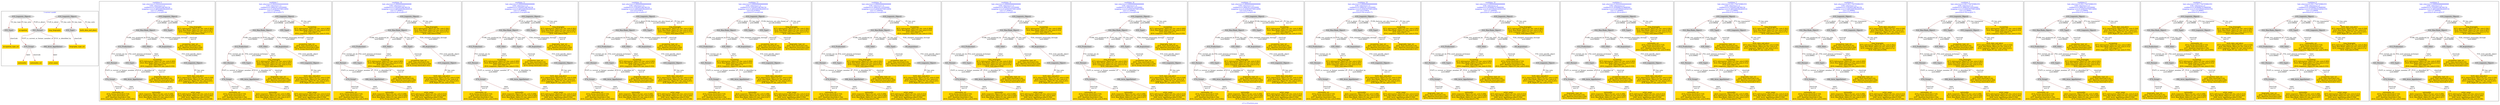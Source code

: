 digraph n0 {
fontcolor="blue"
remincross="true"
label="s11-s-19-artists.json"
subgraph cluster_0 {
label="1-correct model"
n2[style="filled",color="white",fillcolor="lightgray",label="E21_Person1"];
n3[style="filled",color="white",fillcolor="lightgray",label="E74_Group1"];
n4[style="filled",color="white",fillcolor="lightgray",label="E82_Actor_Appellation1"];
n5[style="filled",color="white",fillcolor="lightgray",label="E33_Linguistic_Object1"];
n6[style="filled",color="white",fillcolor="lightgray",label="E55_Type1"];
n7[shape="plaintext",style="filled",fillcolor="gold",label="birth_data_and_place"];
n8[shape="plaintext",style="filled",fillcolor="gold",label="long_biography"];
n9[style="filled",color="white",fillcolor="lightgray",label="E33_Linguistic_Object2"];
n10[style="filled",color="white",fillcolor="lightgray",label="E55_Type2"];
n11[shape="plaintext",style="filled",fillcolor="gold",label="occupation"];
n12[shape="plaintext",style="filled",fillcolor="gold",label="biography_type_uri"];
n13[shape="plaintext",style="filled",fillcolor="gold",label="occupation_type_uri"];
n14[shape="plaintext",style="filled",fillcolor="gold",label="nationality_uri"];
n15[shape="plaintext",style="filled",fillcolor="gold",label="nationality"];
n16[shape="plaintext",style="filled",fillcolor="gold",label="artist_name"];
}
subgraph cluster_1 {
label="candidate 0\nlink coherence:0.9444444444444444\nnode coherence:1.0\nconfidence:0.3182405188780154\nmapping score:0.46024683962600516\ncost:117.009602\n-precision:0.5-recall:0.64"
n18[style="filled",color="white",fillcolor="lightgray",label="E12_Production1"];
n19[style="filled",color="white",fillcolor="lightgray",label="E21_Person1"];
n20[style="filled",color="white",fillcolor="lightgray",label="E55_Type1"];
n21[style="filled",color="white",fillcolor="lightgray",label="E74_Group1"];
n22[style="filled",color="white",fillcolor="lightgray",label="E82_Actor_Appellation1"];
n23[style="filled",color="white",fillcolor="lightgray",label="E22_Man-Made_Object1"];
n24[style="filled",color="white",fillcolor="lightgray",label="E35_Title1"];
n25[style="filled",color="white",fillcolor="lightgray",label="E8_Acquisition1"];
n26[style="filled",color="white",fillcolor="lightgray",label="E33_Linguistic_Object2"];
n27[style="filled",color="white",fillcolor="lightgray",label="E55_Type2"];
n28[style="filled",color="white",fillcolor="lightgray",label="E33_Linguistic_Object1"];
n29[shape="plaintext",style="filled",fillcolor="gold",label="occupation\n[E73_Information_Object,P3_has_note,0.365]\n[E22_Man-Made_Object,P3_has_note,0.312]\n[E35_Title,label,0.17]\n[E33_Linguistic_Object,P3_has_note,0.153]"];
n30[shape="plaintext",style="filled",fillcolor="gold",label="nationality_uri\n[E74_Group,classLink,0.719]\n[E55_Type,classLink,0.15]\n[E57_Material,classLink,0.128]\n[E33_Linguistic_Object,P3_has_note,0.003]"];
n31[shape="plaintext",style="filled",fillcolor="gold",label="biography_type_uri\n[E55_Type,classLink,0.35]\n[E57_Material,classLink,0.329]\n[E74_Group,classLink,0.321]"];
n32[shape="plaintext",style="filled",fillcolor="gold",label="long_biography\n[E73_Information_Object,P3_has_note,0.361]\n[E22_Man-Made_Object,P3_has_note,0.307]\n[E33_Linguistic_Object,P3_has_note,0.272]\n[E35_Title,label,0.059]"];
n33[shape="plaintext",style="filled",fillcolor="gold",label="nationality\n[E33_Linguistic_Object,P3_has_note,0.299]\n[E73_Information_Object,P3_has_note,0.295]\n[E22_Man-Made_Object,P3_has_note,0.227]\n[E74_Group,label,0.179]"];
n34[shape="plaintext",style="filled",fillcolor="gold",label="occupation_type_uri\n[E55_Type,classLink,0.35]\n[E57_Material,classLink,0.329]\n[E74_Group,classLink,0.321]"];
n35[shape="plaintext",style="filled",fillcolor="gold",label="artist_name\n[E73_Information_Object,P3_has_note,0.313]\n[E22_Man-Made_Object,P3_has_note,0.283]\n[E82_Actor_Appellation,label,0.256]\n[E33_Linguistic_Object,P3_has_note,0.148]"];
n36[shape="plaintext",style="filled",fillcolor="gold",label="birth_data_and_place\n[E73_Information_Object,P3_has_note,0.334]\n[E22_Man-Made_Object,P3_has_note,0.3]\n[E33_Linguistic_Object,P3_has_note,0.251]\n[E30_Right,P3_has_note,0.116]"];
}
subgraph cluster_2 {
label="candidate 1\nlink coherence:0.9444444444444444\nnode coherence:1.0\nconfidence:0.2894181125550082\nmapping score:0.4506393708516694\ncost:117.009602\n-precision:0.56-recall:0.71"
n38[style="filled",color="white",fillcolor="lightgray",label="E12_Production1"];
n39[style="filled",color="white",fillcolor="lightgray",label="E21_Person1"];
n40[style="filled",color="white",fillcolor="lightgray",label="E55_Type1"];
n41[style="filled",color="white",fillcolor="lightgray",label="E74_Group1"];
n42[style="filled",color="white",fillcolor="lightgray",label="E82_Actor_Appellation1"];
n43[style="filled",color="white",fillcolor="lightgray",label="E22_Man-Made_Object1"];
n44[style="filled",color="white",fillcolor="lightgray",label="E35_Title1"];
n45[style="filled",color="white",fillcolor="lightgray",label="E8_Acquisition1"];
n46[style="filled",color="white",fillcolor="lightgray",label="E33_Linguistic_Object2"];
n47[style="filled",color="white",fillcolor="lightgray",label="E55_Type2"];
n48[style="filled",color="white",fillcolor="lightgray",label="E33_Linguistic_Object1"];
n49[shape="plaintext",style="filled",fillcolor="gold",label="long_biography\n[E73_Information_Object,P3_has_note,0.361]\n[E22_Man-Made_Object,P3_has_note,0.307]\n[E33_Linguistic_Object,P3_has_note,0.272]\n[E35_Title,label,0.059]"];
n50[shape="plaintext",style="filled",fillcolor="gold",label="nationality_uri\n[E74_Group,classLink,0.719]\n[E55_Type,classLink,0.15]\n[E57_Material,classLink,0.128]\n[E33_Linguistic_Object,P3_has_note,0.003]"];
n51[shape="plaintext",style="filled",fillcolor="gold",label="biography_type_uri\n[E55_Type,classLink,0.35]\n[E57_Material,classLink,0.329]\n[E74_Group,classLink,0.321]"];
n52[shape="plaintext",style="filled",fillcolor="gold",label="occupation\n[E73_Information_Object,P3_has_note,0.365]\n[E22_Man-Made_Object,P3_has_note,0.312]\n[E35_Title,label,0.17]\n[E33_Linguistic_Object,P3_has_note,0.153]"];
n53[shape="plaintext",style="filled",fillcolor="gold",label="nationality\n[E33_Linguistic_Object,P3_has_note,0.299]\n[E73_Information_Object,P3_has_note,0.295]\n[E22_Man-Made_Object,P3_has_note,0.227]\n[E74_Group,label,0.179]"];
n54[shape="plaintext",style="filled",fillcolor="gold",label="occupation_type_uri\n[E55_Type,classLink,0.35]\n[E57_Material,classLink,0.329]\n[E74_Group,classLink,0.321]"];
n55[shape="plaintext",style="filled",fillcolor="gold",label="artist_name\n[E73_Information_Object,P3_has_note,0.313]\n[E22_Man-Made_Object,P3_has_note,0.283]\n[E82_Actor_Appellation,label,0.256]\n[E33_Linguistic_Object,P3_has_note,0.148]"];
n56[shape="plaintext",style="filled",fillcolor="gold",label="birth_data_and_place\n[E73_Information_Object,P3_has_note,0.334]\n[E22_Man-Made_Object,P3_has_note,0.3]\n[E33_Linguistic_Object,P3_has_note,0.251]\n[E30_Right,P3_has_note,0.116]"];
}
subgraph cluster_3 {
label="candidate 10\nlink coherence:0.8888888888888888\nnode coherence:1.0\nconfidence:0.3182405188780154\nmapping score:0.46024683962600516\ncost:117.009612\n-precision:0.44-recall:0.57"
n58[style="filled",color="white",fillcolor="lightgray",label="E12_Production1"];
n59[style="filled",color="white",fillcolor="lightgray",label="E21_Person1"];
n60[style="filled",color="white",fillcolor="lightgray",label="E55_Type1"];
n61[style="filled",color="white",fillcolor="lightgray",label="E74_Group1"];
n62[style="filled",color="white",fillcolor="lightgray",label="E82_Actor_Appellation1"];
n63[style="filled",color="white",fillcolor="lightgray",label="E22_Man-Made_Object1"];
n64[style="filled",color="white",fillcolor="lightgray",label="E35_Title1"];
n65[style="filled",color="white",fillcolor="lightgray",label="E55_Type3"];
n66[style="filled",color="white",fillcolor="lightgray",label="E8_Acquisition1"];
n67[style="filled",color="white",fillcolor="lightgray",label="E33_Linguistic_Object2"];
n68[style="filled",color="white",fillcolor="lightgray",label="E33_Linguistic_Object1"];
n69[shape="plaintext",style="filled",fillcolor="gold",label="occupation\n[E73_Information_Object,P3_has_note,0.365]\n[E22_Man-Made_Object,P3_has_note,0.312]\n[E35_Title,label,0.17]\n[E33_Linguistic_Object,P3_has_note,0.153]"];
n70[shape="plaintext",style="filled",fillcolor="gold",label="nationality_uri\n[E74_Group,classLink,0.719]\n[E55_Type,classLink,0.15]\n[E57_Material,classLink,0.128]\n[E33_Linguistic_Object,P3_has_note,0.003]"];
n71[shape="plaintext",style="filled",fillcolor="gold",label="biography_type_uri\n[E55_Type,classLink,0.35]\n[E57_Material,classLink,0.329]\n[E74_Group,classLink,0.321]"];
n72[shape="plaintext",style="filled",fillcolor="gold",label="long_biography\n[E73_Information_Object,P3_has_note,0.361]\n[E22_Man-Made_Object,P3_has_note,0.307]\n[E33_Linguistic_Object,P3_has_note,0.272]\n[E35_Title,label,0.059]"];
n73[shape="plaintext",style="filled",fillcolor="gold",label="occupation_type_uri\n[E55_Type,classLink,0.35]\n[E57_Material,classLink,0.329]\n[E74_Group,classLink,0.321]"];
n74[shape="plaintext",style="filled",fillcolor="gold",label="nationality\n[E33_Linguistic_Object,P3_has_note,0.299]\n[E73_Information_Object,P3_has_note,0.295]\n[E22_Man-Made_Object,P3_has_note,0.227]\n[E74_Group,label,0.179]"];
n75[shape="plaintext",style="filled",fillcolor="gold",label="artist_name\n[E73_Information_Object,P3_has_note,0.313]\n[E22_Man-Made_Object,P3_has_note,0.283]\n[E82_Actor_Appellation,label,0.256]\n[E33_Linguistic_Object,P3_has_note,0.148]"];
n76[shape="plaintext",style="filled",fillcolor="gold",label="birth_data_and_place\n[E73_Information_Object,P3_has_note,0.334]\n[E22_Man-Made_Object,P3_has_note,0.3]\n[E33_Linguistic_Object,P3_has_note,0.251]\n[E30_Right,P3_has_note,0.116]"];
}
subgraph cluster_4 {
label="candidate 11\nlink coherence:0.8888888888888888\nnode coherence:1.0\nconfidence:0.3182405188780154\nmapping score:0.46024683962600516\ncost:117.009652\n-precision:0.5-recall:0.64"
n78[style="filled",color="white",fillcolor="lightgray",label="E12_Production1"];
n79[style="filled",color="white",fillcolor="lightgray",label="E21_Person1"];
n80[style="filled",color="white",fillcolor="lightgray",label="E74_Group1"];
n81[style="filled",color="white",fillcolor="lightgray",label="E82_Actor_Appellation1"];
n82[style="filled",color="white",fillcolor="lightgray",label="E22_Man-Made_Object1"];
n83[style="filled",color="white",fillcolor="lightgray",label="E35_Title1"];
n84[style="filled",color="white",fillcolor="lightgray",label="E55_Type3"];
n85[style="filled",color="white",fillcolor="lightgray",label="E8_Acquisition1"];
n86[style="filled",color="white",fillcolor="lightgray",label="E33_Linguistic_Object2"];
n87[style="filled",color="white",fillcolor="lightgray",label="E55_Type2"];
n88[style="filled",color="white",fillcolor="lightgray",label="E33_Linguistic_Object1"];
n89[shape="plaintext",style="filled",fillcolor="gold",label="occupation\n[E73_Information_Object,P3_has_note,0.365]\n[E22_Man-Made_Object,P3_has_note,0.312]\n[E35_Title,label,0.17]\n[E33_Linguistic_Object,P3_has_note,0.153]"];
n90[shape="plaintext",style="filled",fillcolor="gold",label="nationality_uri\n[E74_Group,classLink,0.719]\n[E55_Type,classLink,0.15]\n[E57_Material,classLink,0.128]\n[E33_Linguistic_Object,P3_has_note,0.003]"];
n91[shape="plaintext",style="filled",fillcolor="gold",label="long_biography\n[E73_Information_Object,P3_has_note,0.361]\n[E22_Man-Made_Object,P3_has_note,0.307]\n[E33_Linguistic_Object,P3_has_note,0.272]\n[E35_Title,label,0.059]"];
n92[shape="plaintext",style="filled",fillcolor="gold",label="occupation_type_uri\n[E55_Type,classLink,0.35]\n[E57_Material,classLink,0.329]\n[E74_Group,classLink,0.321]"];
n93[shape="plaintext",style="filled",fillcolor="gold",label="nationality\n[E33_Linguistic_Object,P3_has_note,0.299]\n[E73_Information_Object,P3_has_note,0.295]\n[E22_Man-Made_Object,P3_has_note,0.227]\n[E74_Group,label,0.179]"];
n94[shape="plaintext",style="filled",fillcolor="gold",label="biography_type_uri\n[E55_Type,classLink,0.35]\n[E57_Material,classLink,0.329]\n[E74_Group,classLink,0.321]"];
n95[shape="plaintext",style="filled",fillcolor="gold",label="artist_name\n[E73_Information_Object,P3_has_note,0.313]\n[E22_Man-Made_Object,P3_has_note,0.283]\n[E82_Actor_Appellation,label,0.256]\n[E33_Linguistic_Object,P3_has_note,0.148]"];
n96[shape="plaintext",style="filled",fillcolor="gold",label="birth_data_and_place\n[E73_Information_Object,P3_has_note,0.334]\n[E22_Man-Made_Object,P3_has_note,0.3]\n[E33_Linguistic_Object,P3_has_note,0.251]\n[E30_Right,P3_has_note,0.116]"];
}
subgraph cluster_5 {
label="candidate 12\nlink coherence:0.8888888888888888\nnode coherence:1.0\nconfidence:0.3182405188780154\nmapping score:0.46024683962600516\ncost:216.019614\n-precision:0.44-recall:0.57"
n98[style="filled",color="white",fillcolor="lightgray",label="E12_Production1"];
n99[style="filled",color="white",fillcolor="lightgray",label="E21_Person1"];
n100[style="filled",color="white",fillcolor="lightgray",label="E55_Type1"];
n101[style="filled",color="white",fillcolor="lightgray",label="E74_Group1"];
n102[style="filled",color="white",fillcolor="lightgray",label="E82_Actor_Appellation1"];
n103[style="filled",color="white",fillcolor="lightgray",label="E22_Man-Made_Object1"];
n104[style="filled",color="white",fillcolor="lightgray",label="E35_Title1"];
n105[style="filled",color="white",fillcolor="lightgray",label="E8_Acquisition1"];
n106[style="filled",color="white",fillcolor="lightgray",label="E33_Linguistic_Object2"];
n107[style="filled",color="white",fillcolor="lightgray",label="E55_Type3"];
n108[style="filled",color="white",fillcolor="lightgray",label="E33_Linguistic_Object1"];
n109[shape="plaintext",style="filled",fillcolor="gold",label="occupation\n[E73_Information_Object,P3_has_note,0.365]\n[E22_Man-Made_Object,P3_has_note,0.312]\n[E35_Title,label,0.17]\n[E33_Linguistic_Object,P3_has_note,0.153]"];
n110[shape="plaintext",style="filled",fillcolor="gold",label="nationality_uri\n[E74_Group,classLink,0.719]\n[E55_Type,classLink,0.15]\n[E57_Material,classLink,0.128]\n[E33_Linguistic_Object,P3_has_note,0.003]"];
n111[shape="plaintext",style="filled",fillcolor="gold",label="biography_type_uri\n[E55_Type,classLink,0.35]\n[E57_Material,classLink,0.329]\n[E74_Group,classLink,0.321]"];
n112[shape="plaintext",style="filled",fillcolor="gold",label="long_biography\n[E73_Information_Object,P3_has_note,0.361]\n[E22_Man-Made_Object,P3_has_note,0.307]\n[E33_Linguistic_Object,P3_has_note,0.272]\n[E35_Title,label,0.059]"];
n113[shape="plaintext",style="filled",fillcolor="gold",label="occupation_type_uri\n[E55_Type,classLink,0.35]\n[E57_Material,classLink,0.329]\n[E74_Group,classLink,0.321]"];
n114[shape="plaintext",style="filled",fillcolor="gold",label="nationality\n[E33_Linguistic_Object,P3_has_note,0.299]\n[E73_Information_Object,P3_has_note,0.295]\n[E22_Man-Made_Object,P3_has_note,0.227]\n[E74_Group,label,0.179]"];
n115[shape="plaintext",style="filled",fillcolor="gold",label="artist_name\n[E73_Information_Object,P3_has_note,0.313]\n[E22_Man-Made_Object,P3_has_note,0.283]\n[E82_Actor_Appellation,label,0.256]\n[E33_Linguistic_Object,P3_has_note,0.148]"];
n116[shape="plaintext",style="filled",fillcolor="gold",label="birth_data_and_place\n[E73_Information_Object,P3_has_note,0.334]\n[E22_Man-Made_Object,P3_has_note,0.3]\n[E33_Linguistic_Object,P3_has_note,0.251]\n[E30_Right,P3_has_note,0.116]"];
}
subgraph cluster_6 {
label="candidate 13\nlink coherence:0.8888888888888888\nnode coherence:1.0\nconfidence:0.3182405188780154\nmapping score:0.46024683962600516\ncost:216.019654\n-precision:0.5-recall:0.64"
n118[style="filled",color="white",fillcolor="lightgray",label="E12_Production1"];
n119[style="filled",color="white",fillcolor="lightgray",label="E21_Person1"];
n120[style="filled",color="white",fillcolor="lightgray",label="E74_Group1"];
n121[style="filled",color="white",fillcolor="lightgray",label="E82_Actor_Appellation1"];
n122[style="filled",color="white",fillcolor="lightgray",label="E22_Man-Made_Object1"];
n123[style="filled",color="white",fillcolor="lightgray",label="E35_Title1"];
n124[style="filled",color="white",fillcolor="lightgray",label="E8_Acquisition1"];
n125[style="filled",color="white",fillcolor="lightgray",label="E33_Linguistic_Object2"];
n126[style="filled",color="white",fillcolor="lightgray",label="E55_Type2"];
n127[style="filled",color="white",fillcolor="lightgray",label="E55_Type1"];
n128[style="filled",color="white",fillcolor="lightgray",label="E33_Linguistic_Object1"];
n129[shape="plaintext",style="filled",fillcolor="gold",label="occupation\n[E73_Information_Object,P3_has_note,0.365]\n[E22_Man-Made_Object,P3_has_note,0.312]\n[E35_Title,label,0.17]\n[E33_Linguistic_Object,P3_has_note,0.153]"];
n130[shape="plaintext",style="filled",fillcolor="gold",label="nationality_uri\n[E74_Group,classLink,0.719]\n[E55_Type,classLink,0.15]\n[E57_Material,classLink,0.128]\n[E33_Linguistic_Object,P3_has_note,0.003]"];
n131[shape="plaintext",style="filled",fillcolor="gold",label="biography_type_uri\n[E55_Type,classLink,0.35]\n[E57_Material,classLink,0.329]\n[E74_Group,classLink,0.321]"];
n132[shape="plaintext",style="filled",fillcolor="gold",label="long_biography\n[E73_Information_Object,P3_has_note,0.361]\n[E22_Man-Made_Object,P3_has_note,0.307]\n[E33_Linguistic_Object,P3_has_note,0.272]\n[E35_Title,label,0.059]"];
n133[shape="plaintext",style="filled",fillcolor="gold",label="nationality\n[E33_Linguistic_Object,P3_has_note,0.299]\n[E73_Information_Object,P3_has_note,0.295]\n[E22_Man-Made_Object,P3_has_note,0.227]\n[E74_Group,label,0.179]"];
n134[shape="plaintext",style="filled",fillcolor="gold",label="occupation_type_uri\n[E55_Type,classLink,0.35]\n[E57_Material,classLink,0.329]\n[E74_Group,classLink,0.321]"];
n135[shape="plaintext",style="filled",fillcolor="gold",label="artist_name\n[E73_Information_Object,P3_has_note,0.313]\n[E22_Man-Made_Object,P3_has_note,0.283]\n[E82_Actor_Appellation,label,0.256]\n[E33_Linguistic_Object,P3_has_note,0.148]"];
n136[shape="plaintext",style="filled",fillcolor="gold",label="birth_data_and_place\n[E73_Information_Object,P3_has_note,0.334]\n[E22_Man-Made_Object,P3_has_note,0.3]\n[E33_Linguistic_Object,P3_has_note,0.251]\n[E30_Right,P3_has_note,0.116]"];
}
subgraph cluster_7 {
label="candidate 14\nlink coherence:0.8888888888888888\nnode coherence:1.0\nconfidence:0.2894181125550082\nmapping score:0.4506393708516694\ncost:117.009592\n-precision:0.5-recall:0.64"
n138[style="filled",color="white",fillcolor="lightgray",label="E12_Production1"];
n139[style="filled",color="white",fillcolor="lightgray",label="E21_Person1"];
n140[style="filled",color="white",fillcolor="lightgray",label="E55_Type1"];
n141[style="filled",color="white",fillcolor="lightgray",label="E74_Group1"];
n142[style="filled",color="white",fillcolor="lightgray",label="E82_Actor_Appellation1"];
n143[style="filled",color="white",fillcolor="lightgray",label="E22_Man-Made_Object1"];
n144[style="filled",color="white",fillcolor="lightgray",label="E35_Title1"];
n145[style="filled",color="white",fillcolor="lightgray",label="E55_Type2"];
n146[style="filled",color="white",fillcolor="lightgray",label="E8_Acquisition1"];
n147[style="filled",color="white",fillcolor="lightgray",label="E33_Linguistic_Object2"];
n148[style="filled",color="white",fillcolor="lightgray",label="E33_Linguistic_Object1"];
n149[shape="plaintext",style="filled",fillcolor="gold",label="long_biography\n[E73_Information_Object,P3_has_note,0.361]\n[E22_Man-Made_Object,P3_has_note,0.307]\n[E33_Linguistic_Object,P3_has_note,0.272]\n[E35_Title,label,0.059]"];
n150[shape="plaintext",style="filled",fillcolor="gold",label="nationality_uri\n[E74_Group,classLink,0.719]\n[E55_Type,classLink,0.15]\n[E57_Material,classLink,0.128]\n[E33_Linguistic_Object,P3_has_note,0.003]"];
n151[shape="plaintext",style="filled",fillcolor="gold",label="biography_type_uri\n[E55_Type,classLink,0.35]\n[E57_Material,classLink,0.329]\n[E74_Group,classLink,0.321]"];
n152[shape="plaintext",style="filled",fillcolor="gold",label="occupation\n[E73_Information_Object,P3_has_note,0.365]\n[E22_Man-Made_Object,P3_has_note,0.312]\n[E35_Title,label,0.17]\n[E33_Linguistic_Object,P3_has_note,0.153]"];
n153[shape="plaintext",style="filled",fillcolor="gold",label="nationality\n[E33_Linguistic_Object,P3_has_note,0.299]\n[E73_Information_Object,P3_has_note,0.295]\n[E22_Man-Made_Object,P3_has_note,0.227]\n[E74_Group,label,0.179]"];
n154[shape="plaintext",style="filled",fillcolor="gold",label="occupation_type_uri\n[E55_Type,classLink,0.35]\n[E57_Material,classLink,0.329]\n[E74_Group,classLink,0.321]"];
n155[shape="plaintext",style="filled",fillcolor="gold",label="artist_name\n[E73_Information_Object,P3_has_note,0.313]\n[E22_Man-Made_Object,P3_has_note,0.283]\n[E82_Actor_Appellation,label,0.256]\n[E33_Linguistic_Object,P3_has_note,0.148]"];
n156[shape="plaintext",style="filled",fillcolor="gold",label="birth_data_and_place\n[E73_Information_Object,P3_has_note,0.334]\n[E22_Man-Made_Object,P3_has_note,0.3]\n[E33_Linguistic_Object,P3_has_note,0.251]\n[E30_Right,P3_has_note,0.116]"];
}
subgraph cluster_8 {
label="candidate 15\nlink coherence:0.8888888888888888\nnode coherence:1.0\nconfidence:0.2894181125550082\nmapping score:0.4506393708516694\ncost:117.009612\n-precision:0.5-recall:0.64"
n158[style="filled",color="white",fillcolor="lightgray",label="E12_Production1"];
n159[style="filled",color="white",fillcolor="lightgray",label="E21_Person1"];
n160[style="filled",color="white",fillcolor="lightgray",label="E55_Type1"];
n161[style="filled",color="white",fillcolor="lightgray",label="E74_Group1"];
n162[style="filled",color="white",fillcolor="lightgray",label="E82_Actor_Appellation1"];
n163[style="filled",color="white",fillcolor="lightgray",label="E22_Man-Made_Object1"];
n164[style="filled",color="white",fillcolor="lightgray",label="E35_Title1"];
n165[style="filled",color="white",fillcolor="lightgray",label="E55_Type3"];
n166[style="filled",color="white",fillcolor="lightgray",label="E8_Acquisition1"];
n167[style="filled",color="white",fillcolor="lightgray",label="E33_Linguistic_Object2"];
n168[style="filled",color="white",fillcolor="lightgray",label="E33_Linguistic_Object1"];
n169[shape="plaintext",style="filled",fillcolor="gold",label="long_biography\n[E73_Information_Object,P3_has_note,0.361]\n[E22_Man-Made_Object,P3_has_note,0.307]\n[E33_Linguistic_Object,P3_has_note,0.272]\n[E35_Title,label,0.059]"];
n170[shape="plaintext",style="filled",fillcolor="gold",label="nationality_uri\n[E74_Group,classLink,0.719]\n[E55_Type,classLink,0.15]\n[E57_Material,classLink,0.128]\n[E33_Linguistic_Object,P3_has_note,0.003]"];
n171[shape="plaintext",style="filled",fillcolor="gold",label="biography_type_uri\n[E55_Type,classLink,0.35]\n[E57_Material,classLink,0.329]\n[E74_Group,classLink,0.321]"];
n172[shape="plaintext",style="filled",fillcolor="gold",label="occupation\n[E73_Information_Object,P3_has_note,0.365]\n[E22_Man-Made_Object,P3_has_note,0.312]\n[E35_Title,label,0.17]\n[E33_Linguistic_Object,P3_has_note,0.153]"];
n173[shape="plaintext",style="filled",fillcolor="gold",label="occupation_type_uri\n[E55_Type,classLink,0.35]\n[E57_Material,classLink,0.329]\n[E74_Group,classLink,0.321]"];
n174[shape="plaintext",style="filled",fillcolor="gold",label="nationality\n[E33_Linguistic_Object,P3_has_note,0.299]\n[E73_Information_Object,P3_has_note,0.295]\n[E22_Man-Made_Object,P3_has_note,0.227]\n[E74_Group,label,0.179]"];
n175[shape="plaintext",style="filled",fillcolor="gold",label="artist_name\n[E73_Information_Object,P3_has_note,0.313]\n[E22_Man-Made_Object,P3_has_note,0.283]\n[E82_Actor_Appellation,label,0.256]\n[E33_Linguistic_Object,P3_has_note,0.148]"];
n176[shape="plaintext",style="filled",fillcolor="gold",label="birth_data_and_place\n[E73_Information_Object,P3_has_note,0.334]\n[E22_Man-Made_Object,P3_has_note,0.3]\n[E33_Linguistic_Object,P3_has_note,0.251]\n[E30_Right,P3_has_note,0.116]"];
}
subgraph cluster_9 {
label="candidate 16\nlink coherence:0.8888888888888888\nnode coherence:1.0\nconfidence:0.2894181125550082\nmapping score:0.4506393708516694\ncost:117.009652\n-precision:0.5-recall:0.64"
n178[style="filled",color="white",fillcolor="lightgray",label="E12_Production1"];
n179[style="filled",color="white",fillcolor="lightgray",label="E21_Person1"];
n180[style="filled",color="white",fillcolor="lightgray",label="E74_Group1"];
n181[style="filled",color="white",fillcolor="lightgray",label="E82_Actor_Appellation1"];
n182[style="filled",color="white",fillcolor="lightgray",label="E22_Man-Made_Object1"];
n183[style="filled",color="white",fillcolor="lightgray",label="E35_Title1"];
n184[style="filled",color="white",fillcolor="lightgray",label="E55_Type3"];
n185[style="filled",color="white",fillcolor="lightgray",label="E8_Acquisition1"];
n186[style="filled",color="white",fillcolor="lightgray",label="E33_Linguistic_Object2"];
n187[style="filled",color="white",fillcolor="lightgray",label="E55_Type2"];
n188[style="filled",color="white",fillcolor="lightgray",label="E33_Linguistic_Object1"];
n189[shape="plaintext",style="filled",fillcolor="gold",label="long_biography\n[E73_Information_Object,P3_has_note,0.361]\n[E22_Man-Made_Object,P3_has_note,0.307]\n[E33_Linguistic_Object,P3_has_note,0.272]\n[E35_Title,label,0.059]"];
n190[shape="plaintext",style="filled",fillcolor="gold",label="nationality_uri\n[E74_Group,classLink,0.719]\n[E55_Type,classLink,0.15]\n[E57_Material,classLink,0.128]\n[E33_Linguistic_Object,P3_has_note,0.003]"];
n191[shape="plaintext",style="filled",fillcolor="gold",label="occupation\n[E73_Information_Object,P3_has_note,0.365]\n[E22_Man-Made_Object,P3_has_note,0.312]\n[E35_Title,label,0.17]\n[E33_Linguistic_Object,P3_has_note,0.153]"];
n192[shape="plaintext",style="filled",fillcolor="gold",label="occupation_type_uri\n[E55_Type,classLink,0.35]\n[E57_Material,classLink,0.329]\n[E74_Group,classLink,0.321]"];
n193[shape="plaintext",style="filled",fillcolor="gold",label="nationality\n[E33_Linguistic_Object,P3_has_note,0.299]\n[E73_Information_Object,P3_has_note,0.295]\n[E22_Man-Made_Object,P3_has_note,0.227]\n[E74_Group,label,0.179]"];
n194[shape="plaintext",style="filled",fillcolor="gold",label="biography_type_uri\n[E55_Type,classLink,0.35]\n[E57_Material,classLink,0.329]\n[E74_Group,classLink,0.321]"];
n195[shape="plaintext",style="filled",fillcolor="gold",label="artist_name\n[E73_Information_Object,P3_has_note,0.313]\n[E22_Man-Made_Object,P3_has_note,0.283]\n[E82_Actor_Appellation,label,0.256]\n[E33_Linguistic_Object,P3_has_note,0.148]"];
n196[shape="plaintext",style="filled",fillcolor="gold",label="birth_data_and_place\n[E73_Information_Object,P3_has_note,0.334]\n[E22_Man-Made_Object,P3_has_note,0.3]\n[E33_Linguistic_Object,P3_has_note,0.251]\n[E30_Right,P3_has_note,0.116]"];
}
subgraph cluster_10 {
label="candidate 17\nlink coherence:0.8888888888888888\nnode coherence:1.0\nconfidence:0.2894181125550082\nmapping score:0.4506393708516694\ncost:216.019614\n-precision:0.5-recall:0.64"
n198[style="filled",color="white",fillcolor="lightgray",label="E12_Production1"];
n199[style="filled",color="white",fillcolor="lightgray",label="E21_Person1"];
n200[style="filled",color="white",fillcolor="lightgray",label="E55_Type1"];
n201[style="filled",color="white",fillcolor="lightgray",label="E74_Group1"];
n202[style="filled",color="white",fillcolor="lightgray",label="E82_Actor_Appellation1"];
n203[style="filled",color="white",fillcolor="lightgray",label="E22_Man-Made_Object1"];
n204[style="filled",color="white",fillcolor="lightgray",label="E35_Title1"];
n205[style="filled",color="white",fillcolor="lightgray",label="E8_Acquisition1"];
n206[style="filled",color="white",fillcolor="lightgray",label="E33_Linguistic_Object2"];
n207[style="filled",color="white",fillcolor="lightgray",label="E55_Type3"];
n208[style="filled",color="white",fillcolor="lightgray",label="E33_Linguistic_Object1"];
n209[shape="plaintext",style="filled",fillcolor="gold",label="long_biography\n[E73_Information_Object,P3_has_note,0.361]\n[E22_Man-Made_Object,P3_has_note,0.307]\n[E33_Linguistic_Object,P3_has_note,0.272]\n[E35_Title,label,0.059]"];
n210[shape="plaintext",style="filled",fillcolor="gold",label="nationality_uri\n[E74_Group,classLink,0.719]\n[E55_Type,classLink,0.15]\n[E57_Material,classLink,0.128]\n[E33_Linguistic_Object,P3_has_note,0.003]"];
n211[shape="plaintext",style="filled",fillcolor="gold",label="biography_type_uri\n[E55_Type,classLink,0.35]\n[E57_Material,classLink,0.329]\n[E74_Group,classLink,0.321]"];
n212[shape="plaintext",style="filled",fillcolor="gold",label="occupation\n[E73_Information_Object,P3_has_note,0.365]\n[E22_Man-Made_Object,P3_has_note,0.312]\n[E35_Title,label,0.17]\n[E33_Linguistic_Object,P3_has_note,0.153]"];
n213[shape="plaintext",style="filled",fillcolor="gold",label="occupation_type_uri\n[E55_Type,classLink,0.35]\n[E57_Material,classLink,0.329]\n[E74_Group,classLink,0.321]"];
n214[shape="plaintext",style="filled",fillcolor="gold",label="nationality\n[E33_Linguistic_Object,P3_has_note,0.299]\n[E73_Information_Object,P3_has_note,0.295]\n[E22_Man-Made_Object,P3_has_note,0.227]\n[E74_Group,label,0.179]"];
n215[shape="plaintext",style="filled",fillcolor="gold",label="artist_name\n[E73_Information_Object,P3_has_note,0.313]\n[E22_Man-Made_Object,P3_has_note,0.283]\n[E82_Actor_Appellation,label,0.256]\n[E33_Linguistic_Object,P3_has_note,0.148]"];
n216[shape="plaintext",style="filled",fillcolor="gold",label="birth_data_and_place\n[E73_Information_Object,P3_has_note,0.334]\n[E22_Man-Made_Object,P3_has_note,0.3]\n[E33_Linguistic_Object,P3_has_note,0.251]\n[E30_Right,P3_has_note,0.116]"];
}
subgraph cluster_11 {
label="candidate 18\nlink coherence:0.8888888888888888\nnode coherence:1.0\nconfidence:0.2894181125550082\nmapping score:0.4506393708516694\ncost:216.019654\n-precision:0.56-recall:0.71"
n218[style="filled",color="white",fillcolor="lightgray",label="E12_Production1"];
n219[style="filled",color="white",fillcolor="lightgray",label="E21_Person1"];
n220[style="filled",color="white",fillcolor="lightgray",label="E74_Group1"];
n221[style="filled",color="white",fillcolor="lightgray",label="E82_Actor_Appellation1"];
n222[style="filled",color="white",fillcolor="lightgray",label="E22_Man-Made_Object1"];
n223[style="filled",color="white",fillcolor="lightgray",label="E35_Title1"];
n224[style="filled",color="white",fillcolor="lightgray",label="E8_Acquisition1"];
n225[style="filled",color="white",fillcolor="lightgray",label="E33_Linguistic_Object2"];
n226[style="filled",color="white",fillcolor="lightgray",label="E55_Type2"];
n227[style="filled",color="white",fillcolor="lightgray",label="E55_Type1"];
n228[style="filled",color="white",fillcolor="lightgray",label="E33_Linguistic_Object1"];
n229[shape="plaintext",style="filled",fillcolor="gold",label="long_biography\n[E73_Information_Object,P3_has_note,0.361]\n[E22_Man-Made_Object,P3_has_note,0.307]\n[E33_Linguistic_Object,P3_has_note,0.272]\n[E35_Title,label,0.059]"];
n230[shape="plaintext",style="filled",fillcolor="gold",label="nationality_uri\n[E74_Group,classLink,0.719]\n[E55_Type,classLink,0.15]\n[E57_Material,classLink,0.128]\n[E33_Linguistic_Object,P3_has_note,0.003]"];
n231[shape="plaintext",style="filled",fillcolor="gold",label="biography_type_uri\n[E55_Type,classLink,0.35]\n[E57_Material,classLink,0.329]\n[E74_Group,classLink,0.321]"];
n232[shape="plaintext",style="filled",fillcolor="gold",label="occupation\n[E73_Information_Object,P3_has_note,0.365]\n[E22_Man-Made_Object,P3_has_note,0.312]\n[E35_Title,label,0.17]\n[E33_Linguistic_Object,P3_has_note,0.153]"];
n233[shape="plaintext",style="filled",fillcolor="gold",label="nationality\n[E33_Linguistic_Object,P3_has_note,0.299]\n[E73_Information_Object,P3_has_note,0.295]\n[E22_Man-Made_Object,P3_has_note,0.227]\n[E74_Group,label,0.179]"];
n234[shape="plaintext",style="filled",fillcolor="gold",label="occupation_type_uri\n[E55_Type,classLink,0.35]\n[E57_Material,classLink,0.329]\n[E74_Group,classLink,0.321]"];
n235[shape="plaintext",style="filled",fillcolor="gold",label="artist_name\n[E73_Information_Object,P3_has_note,0.313]\n[E22_Man-Made_Object,P3_has_note,0.283]\n[E82_Actor_Appellation,label,0.256]\n[E33_Linguistic_Object,P3_has_note,0.148]"];
n236[shape="plaintext",style="filled",fillcolor="gold",label="birth_data_and_place\n[E73_Information_Object,P3_has_note,0.334]\n[E22_Man-Made_Object,P3_has_note,0.3]\n[E33_Linguistic_Object,P3_has_note,0.251]\n[E30_Right,P3_has_note,0.116]"];
}
subgraph cluster_12 {
label="candidate 19\nlink coherence:0.8888888888888888\nnode coherence:1.0\nconfidence:0.24369847979689582\nmapping score:0.43539949326563193\ncost:117.009592\n-precision:0.33-recall:0.43"
n238[style="filled",color="white",fillcolor="lightgray",label="E12_Production1"];
n239[style="filled",color="white",fillcolor="lightgray",label="E21_Person1"];
n240[style="filled",color="white",fillcolor="lightgray",label="E55_Type1"];
n241[style="filled",color="white",fillcolor="lightgray",label="E74_Group1"];
n242[style="filled",color="white",fillcolor="lightgray",label="E82_Actor_Appellation1"];
n243[style="filled",color="white",fillcolor="lightgray",label="E22_Man-Made_Object1"];
n244[style="filled",color="white",fillcolor="lightgray",label="E35_Title1"];
n245[style="filled",color="white",fillcolor="lightgray",label="E55_Type2"];
n246[style="filled",color="white",fillcolor="lightgray",label="E8_Acquisition1"];
n247[style="filled",color="white",fillcolor="lightgray",label="E33_Linguistic_Object2"];
n248[style="filled",color="white",fillcolor="lightgray",label="E33_Linguistic_Object1"];
n249[shape="plaintext",style="filled",fillcolor="gold",label="occupation\n[E73_Information_Object,P3_has_note,0.365]\n[E22_Man-Made_Object,P3_has_note,0.312]\n[E35_Title,label,0.17]\n[E33_Linguistic_Object,P3_has_note,0.153]"];
n250[shape="plaintext",style="filled",fillcolor="gold",label="biography_type_uri\n[E55_Type,classLink,0.35]\n[E57_Material,classLink,0.329]\n[E74_Group,classLink,0.321]"];
n251[shape="plaintext",style="filled",fillcolor="gold",label="occupation_type_uri\n[E55_Type,classLink,0.35]\n[E57_Material,classLink,0.329]\n[E74_Group,classLink,0.321]"];
n252[shape="plaintext",style="filled",fillcolor="gold",label="long_biography\n[E73_Information_Object,P3_has_note,0.361]\n[E22_Man-Made_Object,P3_has_note,0.307]\n[E33_Linguistic_Object,P3_has_note,0.272]\n[E35_Title,label,0.059]"];
n253[shape="plaintext",style="filled",fillcolor="gold",label="nationality\n[E33_Linguistic_Object,P3_has_note,0.299]\n[E73_Information_Object,P3_has_note,0.295]\n[E22_Man-Made_Object,P3_has_note,0.227]\n[E74_Group,label,0.179]"];
n254[shape="plaintext",style="filled",fillcolor="gold",label="nationality_uri\n[E74_Group,classLink,0.719]\n[E55_Type,classLink,0.15]\n[E57_Material,classLink,0.128]\n[E33_Linguistic_Object,P3_has_note,0.003]"];
n255[shape="plaintext",style="filled",fillcolor="gold",label="artist_name\n[E73_Information_Object,P3_has_note,0.313]\n[E22_Man-Made_Object,P3_has_note,0.283]\n[E82_Actor_Appellation,label,0.256]\n[E33_Linguistic_Object,P3_has_note,0.148]"];
n256[shape="plaintext",style="filled",fillcolor="gold",label="birth_data_and_place\n[E73_Information_Object,P3_has_note,0.334]\n[E22_Man-Made_Object,P3_has_note,0.3]\n[E33_Linguistic_Object,P3_has_note,0.251]\n[E30_Right,P3_has_note,0.116]"];
}
subgraph cluster_13 {
label="candidate 2\nlink coherence:0.9444444444444444\nnode coherence:1.0\nconfidence:0.24369847979689582\nmapping score:0.43539949326563193\ncost:117.009602\n-precision:0.39-recall:0.5"
n258[style="filled",color="white",fillcolor="lightgray",label="E12_Production1"];
n259[style="filled",color="white",fillcolor="lightgray",label="E21_Person1"];
n260[style="filled",color="white",fillcolor="lightgray",label="E55_Type1"];
n261[style="filled",color="white",fillcolor="lightgray",label="E74_Group1"];
n262[style="filled",color="white",fillcolor="lightgray",label="E82_Actor_Appellation1"];
n263[style="filled",color="white",fillcolor="lightgray",label="E22_Man-Made_Object1"];
n264[style="filled",color="white",fillcolor="lightgray",label="E35_Title1"];
n265[style="filled",color="white",fillcolor="lightgray",label="E8_Acquisition1"];
n266[style="filled",color="white",fillcolor="lightgray",label="E33_Linguistic_Object2"];
n267[style="filled",color="white",fillcolor="lightgray",label="E55_Type2"];
n268[style="filled",color="white",fillcolor="lightgray",label="E33_Linguistic_Object1"];
n269[shape="plaintext",style="filled",fillcolor="gold",label="occupation\n[E73_Information_Object,P3_has_note,0.365]\n[E22_Man-Made_Object,P3_has_note,0.312]\n[E35_Title,label,0.17]\n[E33_Linguistic_Object,P3_has_note,0.153]"];
n270[shape="plaintext",style="filled",fillcolor="gold",label="biography_type_uri\n[E55_Type,classLink,0.35]\n[E57_Material,classLink,0.329]\n[E74_Group,classLink,0.321]"];
n271[shape="plaintext",style="filled",fillcolor="gold",label="occupation_type_uri\n[E55_Type,classLink,0.35]\n[E57_Material,classLink,0.329]\n[E74_Group,classLink,0.321]"];
n272[shape="plaintext",style="filled",fillcolor="gold",label="long_biography\n[E73_Information_Object,P3_has_note,0.361]\n[E22_Man-Made_Object,P3_has_note,0.307]\n[E33_Linguistic_Object,P3_has_note,0.272]\n[E35_Title,label,0.059]"];
n273[shape="plaintext",style="filled",fillcolor="gold",label="nationality\n[E33_Linguistic_Object,P3_has_note,0.299]\n[E73_Information_Object,P3_has_note,0.295]\n[E22_Man-Made_Object,P3_has_note,0.227]\n[E74_Group,label,0.179]"];
n274[shape="plaintext",style="filled",fillcolor="gold",label="nationality_uri\n[E74_Group,classLink,0.719]\n[E55_Type,classLink,0.15]\n[E57_Material,classLink,0.128]\n[E33_Linguistic_Object,P3_has_note,0.003]"];
n275[shape="plaintext",style="filled",fillcolor="gold",label="artist_name\n[E73_Information_Object,P3_has_note,0.313]\n[E22_Man-Made_Object,P3_has_note,0.283]\n[E82_Actor_Appellation,label,0.256]\n[E33_Linguistic_Object,P3_has_note,0.148]"];
n276[shape="plaintext",style="filled",fillcolor="gold",label="birth_data_and_place\n[E73_Information_Object,P3_has_note,0.334]\n[E22_Man-Made_Object,P3_has_note,0.3]\n[E33_Linguistic_Object,P3_has_note,0.251]\n[E30_Right,P3_has_note,0.116]"];
}
subgraph cluster_14 {
label="candidate 3\nlink coherence:0.9411764705882353\nnode coherence:1.0\nconfidence:0.3182405188780154\nmapping score:0.46024683962600516\ncost:115.99963\n-precision:0.53-recall:0.64"
n278[style="filled",color="white",fillcolor="lightgray",label="E12_Production1"];
n279[style="filled",color="white",fillcolor="lightgray",label="E21_Person1"];
n280[style="filled",color="white",fillcolor="lightgray",label="E55_Type1"];
n281[style="filled",color="white",fillcolor="lightgray",label="E74_Group1"];
n282[style="filled",color="white",fillcolor="lightgray",label="E82_Actor_Appellation1"];
n283[style="filled",color="white",fillcolor="lightgray",label="E22_Man-Made_Object1"];
n284[style="filled",color="white",fillcolor="lightgray",label="E35_Title1"];
n285[style="filled",color="white",fillcolor="lightgray",label="E33_Linguistic_Object2"];
n286[style="filled",color="white",fillcolor="lightgray",label="E55_Type2"];
n287[style="filled",color="white",fillcolor="lightgray",label="E33_Linguistic_Object1"];
n288[shape="plaintext",style="filled",fillcolor="gold",label="occupation\n[E73_Information_Object,P3_has_note,0.365]\n[E22_Man-Made_Object,P3_has_note,0.312]\n[E35_Title,label,0.17]\n[E33_Linguistic_Object,P3_has_note,0.153]"];
n289[shape="plaintext",style="filled",fillcolor="gold",label="nationality_uri\n[E74_Group,classLink,0.719]\n[E55_Type,classLink,0.15]\n[E57_Material,classLink,0.128]\n[E33_Linguistic_Object,P3_has_note,0.003]"];
n290[shape="plaintext",style="filled",fillcolor="gold",label="biography_type_uri\n[E55_Type,classLink,0.35]\n[E57_Material,classLink,0.329]\n[E74_Group,classLink,0.321]"];
n291[shape="plaintext",style="filled",fillcolor="gold",label="long_biography\n[E73_Information_Object,P3_has_note,0.361]\n[E22_Man-Made_Object,P3_has_note,0.307]\n[E33_Linguistic_Object,P3_has_note,0.272]\n[E35_Title,label,0.059]"];
n292[shape="plaintext",style="filled",fillcolor="gold",label="nationality\n[E33_Linguistic_Object,P3_has_note,0.299]\n[E73_Information_Object,P3_has_note,0.295]\n[E22_Man-Made_Object,P3_has_note,0.227]\n[E74_Group,label,0.179]"];
n293[shape="plaintext",style="filled",fillcolor="gold",label="occupation_type_uri\n[E55_Type,classLink,0.35]\n[E57_Material,classLink,0.329]\n[E74_Group,classLink,0.321]"];
n294[shape="plaintext",style="filled",fillcolor="gold",label="artist_name\n[E73_Information_Object,P3_has_note,0.313]\n[E22_Man-Made_Object,P3_has_note,0.283]\n[E82_Actor_Appellation,label,0.256]\n[E33_Linguistic_Object,P3_has_note,0.148]"];
n295[shape="plaintext",style="filled",fillcolor="gold",label="birth_data_and_place\n[E73_Information_Object,P3_has_note,0.334]\n[E22_Man-Made_Object,P3_has_note,0.3]\n[E33_Linguistic_Object,P3_has_note,0.251]\n[E30_Right,P3_has_note,0.116]"];
}
subgraph cluster_15 {
label="candidate 4\nlink coherence:0.9411764705882353\nnode coherence:1.0\nconfidence:0.3182405188780154\nmapping score:0.46024683962600516\ncost:115.99964\n-precision:0.53-recall:0.64"
n297[style="filled",color="white",fillcolor="lightgray",label="E12_Production1"];
n298[style="filled",color="white",fillcolor="lightgray",label="E21_Person1"];
n299[style="filled",color="white",fillcolor="lightgray",label="E55_Type1"];
n300[style="filled",color="white",fillcolor="lightgray",label="E74_Group1"];
n301[style="filled",color="white",fillcolor="lightgray",label="E82_Actor_Appellation1"];
n302[style="filled",color="white",fillcolor="lightgray",label="E22_Man-Made_Object1"];
n303[style="filled",color="white",fillcolor="lightgray",label="E35_Title1"];
n304[style="filled",color="white",fillcolor="lightgray",label="E33_Linguistic_Object1"];
n305[style="filled",color="white",fillcolor="lightgray",label="E55_Type3"];
n306[style="filled",color="white",fillcolor="lightgray",label="E33_Linguistic_Object2"];
n307[shape="plaintext",style="filled",fillcolor="gold",label="occupation\n[E73_Information_Object,P3_has_note,0.365]\n[E22_Man-Made_Object,P3_has_note,0.312]\n[E35_Title,label,0.17]\n[E33_Linguistic_Object,P3_has_note,0.153]"];
n308[shape="plaintext",style="filled",fillcolor="gold",label="nationality_uri\n[E74_Group,classLink,0.719]\n[E55_Type,classLink,0.15]\n[E57_Material,classLink,0.128]\n[E33_Linguistic_Object,P3_has_note,0.003]"];
n309[shape="plaintext",style="filled",fillcolor="gold",label="biography_type_uri\n[E55_Type,classLink,0.35]\n[E57_Material,classLink,0.329]\n[E74_Group,classLink,0.321]"];
n310[shape="plaintext",style="filled",fillcolor="gold",label="long_biography\n[E73_Information_Object,P3_has_note,0.361]\n[E22_Man-Made_Object,P3_has_note,0.307]\n[E33_Linguistic_Object,P3_has_note,0.272]\n[E35_Title,label,0.059]"];
n311[shape="plaintext",style="filled",fillcolor="gold",label="occupation_type_uri\n[E55_Type,classLink,0.35]\n[E57_Material,classLink,0.329]\n[E74_Group,classLink,0.321]"];
n312[shape="plaintext",style="filled",fillcolor="gold",label="nationality\n[E33_Linguistic_Object,P3_has_note,0.299]\n[E73_Information_Object,P3_has_note,0.295]\n[E22_Man-Made_Object,P3_has_note,0.227]\n[E74_Group,label,0.179]"];
n313[shape="plaintext",style="filled",fillcolor="gold",label="artist_name\n[E73_Information_Object,P3_has_note,0.313]\n[E22_Man-Made_Object,P3_has_note,0.283]\n[E82_Actor_Appellation,label,0.256]\n[E33_Linguistic_Object,P3_has_note,0.148]"];
n314[shape="plaintext",style="filled",fillcolor="gold",label="birth_data_and_place\n[E73_Information_Object,P3_has_note,0.334]\n[E22_Man-Made_Object,P3_has_note,0.3]\n[E33_Linguistic_Object,P3_has_note,0.251]\n[E30_Right,P3_has_note,0.116]"];
}
subgraph cluster_16 {
label="candidate 5\nlink coherence:0.9411764705882353\nnode coherence:1.0\nconfidence:0.2894181125550082\nmapping score:0.4506393708516694\ncost:115.99963\n-precision:0.59-recall:0.71"
n316[style="filled",color="white",fillcolor="lightgray",label="E12_Production1"];
n317[style="filled",color="white",fillcolor="lightgray",label="E21_Person1"];
n318[style="filled",color="white",fillcolor="lightgray",label="E55_Type1"];
n319[style="filled",color="white",fillcolor="lightgray",label="E74_Group1"];
n320[style="filled",color="white",fillcolor="lightgray",label="E82_Actor_Appellation1"];
n321[style="filled",color="white",fillcolor="lightgray",label="E22_Man-Made_Object1"];
n322[style="filled",color="white",fillcolor="lightgray",label="E35_Title1"];
n323[style="filled",color="white",fillcolor="lightgray",label="E33_Linguistic_Object2"];
n324[style="filled",color="white",fillcolor="lightgray",label="E55_Type2"];
n325[style="filled",color="white",fillcolor="lightgray",label="E33_Linguistic_Object1"];
n326[shape="plaintext",style="filled",fillcolor="gold",label="long_biography\n[E73_Information_Object,P3_has_note,0.361]\n[E22_Man-Made_Object,P3_has_note,0.307]\n[E33_Linguistic_Object,P3_has_note,0.272]\n[E35_Title,label,0.059]"];
n327[shape="plaintext",style="filled",fillcolor="gold",label="nationality_uri\n[E74_Group,classLink,0.719]\n[E55_Type,classLink,0.15]\n[E57_Material,classLink,0.128]\n[E33_Linguistic_Object,P3_has_note,0.003]"];
n328[shape="plaintext",style="filled",fillcolor="gold",label="biography_type_uri\n[E55_Type,classLink,0.35]\n[E57_Material,classLink,0.329]\n[E74_Group,classLink,0.321]"];
n329[shape="plaintext",style="filled",fillcolor="gold",label="occupation\n[E73_Information_Object,P3_has_note,0.365]\n[E22_Man-Made_Object,P3_has_note,0.312]\n[E35_Title,label,0.17]\n[E33_Linguistic_Object,P3_has_note,0.153]"];
n330[shape="plaintext",style="filled",fillcolor="gold",label="nationality\n[E33_Linguistic_Object,P3_has_note,0.299]\n[E73_Information_Object,P3_has_note,0.295]\n[E22_Man-Made_Object,P3_has_note,0.227]\n[E74_Group,label,0.179]"];
n331[shape="plaintext",style="filled",fillcolor="gold",label="occupation_type_uri\n[E55_Type,classLink,0.35]\n[E57_Material,classLink,0.329]\n[E74_Group,classLink,0.321]"];
n332[shape="plaintext",style="filled",fillcolor="gold",label="artist_name\n[E73_Information_Object,P3_has_note,0.313]\n[E22_Man-Made_Object,P3_has_note,0.283]\n[E82_Actor_Appellation,label,0.256]\n[E33_Linguistic_Object,P3_has_note,0.148]"];
n333[shape="plaintext",style="filled",fillcolor="gold",label="birth_data_and_place\n[E73_Information_Object,P3_has_note,0.334]\n[E22_Man-Made_Object,P3_has_note,0.3]\n[E33_Linguistic_Object,P3_has_note,0.251]\n[E30_Right,P3_has_note,0.116]"];
}
subgraph cluster_17 {
label="candidate 6\nlink coherence:0.9411764705882353\nnode coherence:1.0\nconfidence:0.2894181125550082\nmapping score:0.4506393708516694\ncost:115.99964\n-precision:0.53-recall:0.64"
n335[style="filled",color="white",fillcolor="lightgray",label="E12_Production1"];
n336[style="filled",color="white",fillcolor="lightgray",label="E21_Person1"];
n337[style="filled",color="white",fillcolor="lightgray",label="E55_Type1"];
n338[style="filled",color="white",fillcolor="lightgray",label="E74_Group1"];
n339[style="filled",color="white",fillcolor="lightgray",label="E82_Actor_Appellation1"];
n340[style="filled",color="white",fillcolor="lightgray",label="E22_Man-Made_Object1"];
n341[style="filled",color="white",fillcolor="lightgray",label="E35_Title1"];
n342[style="filled",color="white",fillcolor="lightgray",label="E33_Linguistic_Object1"];
n343[style="filled",color="white",fillcolor="lightgray",label="E55_Type3"];
n344[style="filled",color="white",fillcolor="lightgray",label="E33_Linguistic_Object2"];
n345[shape="plaintext",style="filled",fillcolor="gold",label="long_biography\n[E73_Information_Object,P3_has_note,0.361]\n[E22_Man-Made_Object,P3_has_note,0.307]\n[E33_Linguistic_Object,P3_has_note,0.272]\n[E35_Title,label,0.059]"];
n346[shape="plaintext",style="filled",fillcolor="gold",label="nationality_uri\n[E74_Group,classLink,0.719]\n[E55_Type,classLink,0.15]\n[E57_Material,classLink,0.128]\n[E33_Linguistic_Object,P3_has_note,0.003]"];
n347[shape="plaintext",style="filled",fillcolor="gold",label="biography_type_uri\n[E55_Type,classLink,0.35]\n[E57_Material,classLink,0.329]\n[E74_Group,classLink,0.321]"];
n348[shape="plaintext",style="filled",fillcolor="gold",label="occupation\n[E73_Information_Object,P3_has_note,0.365]\n[E22_Man-Made_Object,P3_has_note,0.312]\n[E35_Title,label,0.17]\n[E33_Linguistic_Object,P3_has_note,0.153]"];
n349[shape="plaintext",style="filled",fillcolor="gold",label="occupation_type_uri\n[E55_Type,classLink,0.35]\n[E57_Material,classLink,0.329]\n[E74_Group,classLink,0.321]"];
n350[shape="plaintext",style="filled",fillcolor="gold",label="nationality\n[E33_Linguistic_Object,P3_has_note,0.299]\n[E73_Information_Object,P3_has_note,0.295]\n[E22_Man-Made_Object,P3_has_note,0.227]\n[E74_Group,label,0.179]"];
n351[shape="plaintext",style="filled",fillcolor="gold",label="artist_name\n[E73_Information_Object,P3_has_note,0.313]\n[E22_Man-Made_Object,P3_has_note,0.283]\n[E82_Actor_Appellation,label,0.256]\n[E33_Linguistic_Object,P3_has_note,0.148]"];
n352[shape="plaintext",style="filled",fillcolor="gold",label="birth_data_and_place\n[E73_Information_Object,P3_has_note,0.334]\n[E22_Man-Made_Object,P3_has_note,0.3]\n[E33_Linguistic_Object,P3_has_note,0.251]\n[E30_Right,P3_has_note,0.116]"];
}
subgraph cluster_18 {
label="candidate 7\nlink coherence:0.9411764705882353\nnode coherence:1.0\nconfidence:0.24369847979689582\nmapping score:0.43539949326563193\ncost:115.99963\n-precision:0.41-recall:0.5"
n354[style="filled",color="white",fillcolor="lightgray",label="E12_Production1"];
n355[style="filled",color="white",fillcolor="lightgray",label="E21_Person1"];
n356[style="filled",color="white",fillcolor="lightgray",label="E55_Type1"];
n357[style="filled",color="white",fillcolor="lightgray",label="E74_Group1"];
n358[style="filled",color="white",fillcolor="lightgray",label="E82_Actor_Appellation1"];
n359[style="filled",color="white",fillcolor="lightgray",label="E22_Man-Made_Object1"];
n360[style="filled",color="white",fillcolor="lightgray",label="E35_Title1"];
n361[style="filled",color="white",fillcolor="lightgray",label="E33_Linguistic_Object2"];
n362[style="filled",color="white",fillcolor="lightgray",label="E55_Type2"];
n363[style="filled",color="white",fillcolor="lightgray",label="E33_Linguistic_Object1"];
n364[shape="plaintext",style="filled",fillcolor="gold",label="occupation\n[E73_Information_Object,P3_has_note,0.365]\n[E22_Man-Made_Object,P3_has_note,0.312]\n[E35_Title,label,0.17]\n[E33_Linguistic_Object,P3_has_note,0.153]"];
n365[shape="plaintext",style="filled",fillcolor="gold",label="biography_type_uri\n[E55_Type,classLink,0.35]\n[E57_Material,classLink,0.329]\n[E74_Group,classLink,0.321]"];
n366[shape="plaintext",style="filled",fillcolor="gold",label="occupation_type_uri\n[E55_Type,classLink,0.35]\n[E57_Material,classLink,0.329]\n[E74_Group,classLink,0.321]"];
n367[shape="plaintext",style="filled",fillcolor="gold",label="long_biography\n[E73_Information_Object,P3_has_note,0.361]\n[E22_Man-Made_Object,P3_has_note,0.307]\n[E33_Linguistic_Object,P3_has_note,0.272]\n[E35_Title,label,0.059]"];
n368[shape="plaintext",style="filled",fillcolor="gold",label="nationality\n[E33_Linguistic_Object,P3_has_note,0.299]\n[E73_Information_Object,P3_has_note,0.295]\n[E22_Man-Made_Object,P3_has_note,0.227]\n[E74_Group,label,0.179]"];
n369[shape="plaintext",style="filled",fillcolor="gold",label="nationality_uri\n[E74_Group,classLink,0.719]\n[E55_Type,classLink,0.15]\n[E57_Material,classLink,0.128]\n[E33_Linguistic_Object,P3_has_note,0.003]"];
n370[shape="plaintext",style="filled",fillcolor="gold",label="artist_name\n[E73_Information_Object,P3_has_note,0.313]\n[E22_Man-Made_Object,P3_has_note,0.283]\n[E82_Actor_Appellation,label,0.256]\n[E33_Linguistic_Object,P3_has_note,0.148]"];
n371[shape="plaintext",style="filled",fillcolor="gold",label="birth_data_and_place\n[E73_Information_Object,P3_has_note,0.334]\n[E22_Man-Made_Object,P3_has_note,0.3]\n[E33_Linguistic_Object,P3_has_note,0.251]\n[E30_Right,P3_has_note,0.116]"];
}
subgraph cluster_19 {
label="candidate 8\nlink coherence:0.9411764705882353\nnode coherence:1.0\nconfidence:0.24369847979689582\nmapping score:0.43539949326563193\ncost:115.99964\n-precision:0.41-recall:0.5"
n373[style="filled",color="white",fillcolor="lightgray",label="E12_Production1"];
n374[style="filled",color="white",fillcolor="lightgray",label="E21_Person1"];
n375[style="filled",color="white",fillcolor="lightgray",label="E55_Type1"];
n376[style="filled",color="white",fillcolor="lightgray",label="E74_Group1"];
n377[style="filled",color="white",fillcolor="lightgray",label="E82_Actor_Appellation1"];
n378[style="filled",color="white",fillcolor="lightgray",label="E22_Man-Made_Object1"];
n379[style="filled",color="white",fillcolor="lightgray",label="E35_Title1"];
n380[style="filled",color="white",fillcolor="lightgray",label="E33_Linguistic_Object1"];
n381[style="filled",color="white",fillcolor="lightgray",label="E55_Type3"];
n382[style="filled",color="white",fillcolor="lightgray",label="E33_Linguistic_Object2"];
n383[shape="plaintext",style="filled",fillcolor="gold",label="occupation\n[E73_Information_Object,P3_has_note,0.365]\n[E22_Man-Made_Object,P3_has_note,0.312]\n[E35_Title,label,0.17]\n[E33_Linguistic_Object,P3_has_note,0.153]"];
n384[shape="plaintext",style="filled",fillcolor="gold",label="biography_type_uri\n[E55_Type,classLink,0.35]\n[E57_Material,classLink,0.329]\n[E74_Group,classLink,0.321]"];
n385[shape="plaintext",style="filled",fillcolor="gold",label="occupation_type_uri\n[E55_Type,classLink,0.35]\n[E57_Material,classLink,0.329]\n[E74_Group,classLink,0.321]"];
n386[shape="plaintext",style="filled",fillcolor="gold",label="nationality_uri\n[E74_Group,classLink,0.719]\n[E55_Type,classLink,0.15]\n[E57_Material,classLink,0.128]\n[E33_Linguistic_Object,P3_has_note,0.003]"];
n387[shape="plaintext",style="filled",fillcolor="gold",label="long_biography\n[E73_Information_Object,P3_has_note,0.361]\n[E22_Man-Made_Object,P3_has_note,0.307]\n[E33_Linguistic_Object,P3_has_note,0.272]\n[E35_Title,label,0.059]"];
n388[shape="plaintext",style="filled",fillcolor="gold",label="nationality\n[E33_Linguistic_Object,P3_has_note,0.299]\n[E73_Information_Object,P3_has_note,0.295]\n[E22_Man-Made_Object,P3_has_note,0.227]\n[E74_Group,label,0.179]"];
n389[shape="plaintext",style="filled",fillcolor="gold",label="artist_name\n[E73_Information_Object,P3_has_note,0.313]\n[E22_Man-Made_Object,P3_has_note,0.283]\n[E82_Actor_Appellation,label,0.256]\n[E33_Linguistic_Object,P3_has_note,0.148]"];
n390[shape="plaintext",style="filled",fillcolor="gold",label="birth_data_and_place\n[E73_Information_Object,P3_has_note,0.334]\n[E22_Man-Made_Object,P3_has_note,0.3]\n[E33_Linguistic_Object,P3_has_note,0.251]\n[E30_Right,P3_has_note,0.116]"];
}
subgraph cluster_20 {
label="candidate 9\nlink coherence:0.8888888888888888\nnode coherence:1.0\nconfidence:0.3182405188780154\nmapping score:0.46024683962600516\ncost:117.009592\n-precision:0.44-recall:0.57"
n392[style="filled",color="white",fillcolor="lightgray",label="E12_Production1"];
n393[style="filled",color="white",fillcolor="lightgray",label="E21_Person1"];
n394[style="filled",color="white",fillcolor="lightgray",label="E55_Type1"];
n395[style="filled",color="white",fillcolor="lightgray",label="E74_Group1"];
n396[style="filled",color="white",fillcolor="lightgray",label="E82_Actor_Appellation1"];
n397[style="filled",color="white",fillcolor="lightgray",label="E22_Man-Made_Object1"];
n398[style="filled",color="white",fillcolor="lightgray",label="E35_Title1"];
n399[style="filled",color="white",fillcolor="lightgray",label="E55_Type2"];
n400[style="filled",color="white",fillcolor="lightgray",label="E8_Acquisition1"];
n401[style="filled",color="white",fillcolor="lightgray",label="E33_Linguistic_Object2"];
n402[style="filled",color="white",fillcolor="lightgray",label="E33_Linguistic_Object1"];
n403[shape="plaintext",style="filled",fillcolor="gold",label="occupation\n[E73_Information_Object,P3_has_note,0.365]\n[E22_Man-Made_Object,P3_has_note,0.312]\n[E35_Title,label,0.17]\n[E33_Linguistic_Object,P3_has_note,0.153]"];
n404[shape="plaintext",style="filled",fillcolor="gold",label="nationality_uri\n[E74_Group,classLink,0.719]\n[E55_Type,classLink,0.15]\n[E57_Material,classLink,0.128]\n[E33_Linguistic_Object,P3_has_note,0.003]"];
n405[shape="plaintext",style="filled",fillcolor="gold",label="biography_type_uri\n[E55_Type,classLink,0.35]\n[E57_Material,classLink,0.329]\n[E74_Group,classLink,0.321]"];
n406[shape="plaintext",style="filled",fillcolor="gold",label="long_biography\n[E73_Information_Object,P3_has_note,0.361]\n[E22_Man-Made_Object,P3_has_note,0.307]\n[E33_Linguistic_Object,P3_has_note,0.272]\n[E35_Title,label,0.059]"];
n407[shape="plaintext",style="filled",fillcolor="gold",label="nationality\n[E33_Linguistic_Object,P3_has_note,0.299]\n[E73_Information_Object,P3_has_note,0.295]\n[E22_Man-Made_Object,P3_has_note,0.227]\n[E74_Group,label,0.179]"];
n408[shape="plaintext",style="filled",fillcolor="gold",label="occupation_type_uri\n[E55_Type,classLink,0.35]\n[E57_Material,classLink,0.329]\n[E74_Group,classLink,0.321]"];
n409[shape="plaintext",style="filled",fillcolor="gold",label="artist_name\n[E73_Information_Object,P3_has_note,0.313]\n[E22_Man-Made_Object,P3_has_note,0.283]\n[E82_Actor_Appellation,label,0.256]\n[E33_Linguistic_Object,P3_has_note,0.148]"];
n410[shape="plaintext",style="filled",fillcolor="gold",label="birth_data_and_place\n[E73_Information_Object,P3_has_note,0.334]\n[E22_Man-Made_Object,P3_has_note,0.3]\n[E33_Linguistic_Object,P3_has_note,0.251]\n[E30_Right,P3_has_note,0.116]"];
}
n2 -> n3[color="brown",fontcolor="black",label="P107i_is_current_or_former_member_of"]
n2 -> n4[color="brown",fontcolor="black",label="P131_is_identified_by"]
n5 -> n2[color="brown",fontcolor="black",label="P129_is_about"]
n5 -> n6[color="brown",fontcolor="black",label="P2_has_type"]
n5 -> n7[color="brown",fontcolor="black",label="P3_has_note"]
n5 -> n8[color="brown",fontcolor="black",label="P3_has_note"]
n9 -> n2[color="brown",fontcolor="black",label="P129_is_about"]
n9 -> n10[color="brown",fontcolor="black",label="P2_has_type"]
n9 -> n11[color="brown",fontcolor="black",label="P3_has_note"]
n6 -> n12[color="brown",fontcolor="black",label="classLink"]
n10 -> n13[color="brown",fontcolor="black",label="classLink"]
n3 -> n14[color="brown",fontcolor="black",label="classLink"]
n3 -> n15[color="brown",fontcolor="black",label="label"]
n4 -> n16[color="brown",fontcolor="black",label="label"]
n18 -> n19[color="brown",fontcolor="black",label="P14_carried_out_by\nw=0.99993"]
n18 -> n20[color="brown",fontcolor="black",label="P32_used_general_technique\nw=0.99995"]
n19 -> n21[color="brown",fontcolor="black",label="P107i_is_current_or_former_member_of\nw=0.99997"]
n19 -> n22[color="brown",fontcolor="black",label="P131_is_identified_by\nw=0.99993"]
n23 -> n18[color="brown",fontcolor="black",label="P108i_was_produced_by\nw=0.99993"]
n23 -> n24[color="brown",fontcolor="black",label="P102_has_title\nw=0.99995"]
n23 -> n25[color="brown",fontcolor="black",label="P24i_changed_ownership_through\nw=0.99997"]
n26 -> n23[color="brown",fontcolor="black",label="P129_is_about\nw=0.99998"]
n26 -> n27[color="brown",fontcolor="black",label="P2_has_type\nw=0.99999"]
n25 -> n28[color="brown",fontcolor="black",label="P16_used_specific_object\nw=100.010002"]
n24 -> n29[color="brown",fontcolor="black",label="label\nw=1.0"]
n21 -> n30[color="brown",fontcolor="black",label="classLink\nw=1.0"]
n20 -> n31[color="brown",fontcolor="black",label="classLink\nw=1.0"]
n26 -> n32[color="brown",fontcolor="black",label="P3_has_note\nw=1.0"]
n21 -> n33[color="brown",fontcolor="black",label="label\nw=1.0"]
n27 -> n34[color="brown",fontcolor="black",label="classLink\nw=1.0"]
n22 -> n35[color="brown",fontcolor="black",label="label\nw=1.0"]
n28 -> n36[color="brown",fontcolor="black",label="P3_has_note\nw=1.0"]
n38 -> n39[color="brown",fontcolor="black",label="P14_carried_out_by\nw=0.99993"]
n38 -> n40[color="brown",fontcolor="black",label="P32_used_general_technique\nw=0.99995"]
n39 -> n41[color="brown",fontcolor="black",label="P107i_is_current_or_former_member_of\nw=0.99997"]
n39 -> n42[color="brown",fontcolor="black",label="P131_is_identified_by\nw=0.99993"]
n43 -> n38[color="brown",fontcolor="black",label="P108i_was_produced_by\nw=0.99993"]
n43 -> n44[color="brown",fontcolor="black",label="P102_has_title\nw=0.99995"]
n43 -> n45[color="brown",fontcolor="black",label="P24i_changed_ownership_through\nw=0.99997"]
n46 -> n43[color="brown",fontcolor="black",label="P129_is_about\nw=0.99998"]
n46 -> n47[color="brown",fontcolor="black",label="P2_has_type\nw=0.99999"]
n45 -> n48[color="brown",fontcolor="black",label="P16_used_specific_object\nw=100.010002"]
n44 -> n49[color="brown",fontcolor="black",label="label\nw=1.0"]
n41 -> n50[color="brown",fontcolor="black",label="classLink\nw=1.0"]
n40 -> n51[color="brown",fontcolor="black",label="classLink\nw=1.0"]
n46 -> n52[color="brown",fontcolor="black",label="P3_has_note\nw=1.0"]
n41 -> n53[color="brown",fontcolor="black",label="label\nw=1.0"]
n47 -> n54[color="brown",fontcolor="black",label="classLink\nw=1.0"]
n42 -> n55[color="brown",fontcolor="black",label="label\nw=1.0"]
n48 -> n56[color="brown",fontcolor="black",label="P3_has_note\nw=1.0"]
n58 -> n59[color="brown",fontcolor="black",label="P14_carried_out_by\nw=0.99993"]
n58 -> n60[color="brown",fontcolor="black",label="P32_used_general_technique\nw=0.99995"]
n59 -> n61[color="brown",fontcolor="black",label="P107i_is_current_or_former_member_of\nw=0.99997"]
n59 -> n62[color="brown",fontcolor="black",label="P131_is_identified_by\nw=0.99993"]
n63 -> n58[color="brown",fontcolor="black",label="P108i_was_produced_by\nw=0.99993"]
n63 -> n64[color="brown",fontcolor="black",label="P102_has_title\nw=0.99995"]
n63 -> n65[color="brown",fontcolor="black",label="P2_has_type\nw=1.0"]
n63 -> n66[color="brown",fontcolor="black",label="P24i_changed_ownership_through\nw=0.99997"]
n67 -> n63[color="brown",fontcolor="black",label="P129_is_about\nw=0.99998"]
n66 -> n68[color="brown",fontcolor="black",label="P16_used_specific_object\nw=100.010002"]
n64 -> n69[color="brown",fontcolor="black",label="label\nw=1.0"]
n61 -> n70[color="brown",fontcolor="black",label="classLink\nw=1.0"]
n60 -> n71[color="brown",fontcolor="black",label="classLink\nw=1.0"]
n67 -> n72[color="brown",fontcolor="black",label="P3_has_note\nw=1.0"]
n65 -> n73[color="brown",fontcolor="black",label="classLink\nw=1.0"]
n61 -> n74[color="brown",fontcolor="black",label="label\nw=1.0"]
n62 -> n75[color="brown",fontcolor="black",label="label\nw=1.0"]
n68 -> n76[color="brown",fontcolor="black",label="P3_has_note\nw=1.0"]
n78 -> n79[color="brown",fontcolor="black",label="P14_carried_out_by\nw=0.99993"]
n79 -> n80[color="brown",fontcolor="black",label="P107i_is_current_or_former_member_of\nw=0.99997"]
n79 -> n81[color="brown",fontcolor="black",label="P131_is_identified_by\nw=0.99993"]
n82 -> n78[color="brown",fontcolor="black",label="P108i_was_produced_by\nw=0.99993"]
n82 -> n83[color="brown",fontcolor="black",label="P102_has_title\nw=0.99995"]
n82 -> n84[color="brown",fontcolor="black",label="P2_has_type\nw=1.0"]
n82 -> n85[color="brown",fontcolor="black",label="P24i_changed_ownership_through\nw=0.99997"]
n86 -> n82[color="brown",fontcolor="black",label="P129_is_about\nw=0.99998"]
n86 -> n87[color="brown",fontcolor="black",label="P2_has_type\nw=0.99999"]
n85 -> n88[color="brown",fontcolor="black",label="P16_used_specific_object\nw=100.010002"]
n83 -> n89[color="brown",fontcolor="black",label="label\nw=1.0"]
n80 -> n90[color="brown",fontcolor="black",label="classLink\nw=1.0"]
n86 -> n91[color="brown",fontcolor="black",label="P3_has_note\nw=1.0"]
n84 -> n92[color="brown",fontcolor="black",label="classLink\nw=1.0"]
n80 -> n93[color="brown",fontcolor="black",label="label\nw=1.0"]
n87 -> n94[color="brown",fontcolor="black",label="classLink\nw=1.0"]
n81 -> n95[color="brown",fontcolor="black",label="label\nw=1.0"]
n88 -> n96[color="brown",fontcolor="black",label="P3_has_note\nw=1.0"]
n98 -> n99[color="brown",fontcolor="black",label="P14_carried_out_by\nw=0.99993"]
n98 -> n100[color="brown",fontcolor="black",label="P32_used_general_technique\nw=0.99995"]
n99 -> n101[color="brown",fontcolor="black",label="P107i_is_current_or_former_member_of\nw=0.99997"]
n99 -> n102[color="brown",fontcolor="black",label="P131_is_identified_by\nw=0.99993"]
n103 -> n98[color="brown",fontcolor="black",label="P108i_was_produced_by\nw=0.99993"]
n103 -> n104[color="brown",fontcolor="black",label="P102_has_title\nw=0.99995"]
n103 -> n105[color="brown",fontcolor="black",label="P24i_changed_ownership_through\nw=0.99997"]
n106 -> n103[color="brown",fontcolor="black",label="P129_is_about\nw=0.99998"]
n106 -> n107[color="brown",fontcolor="black",label="P130i_features_are_also_found_on\nw=100.010002"]
n105 -> n108[color="brown",fontcolor="black",label="P16_used_specific_object\nw=100.010002"]
n104 -> n109[color="brown",fontcolor="black",label="label\nw=1.0"]
n101 -> n110[color="brown",fontcolor="black",label="classLink\nw=1.0"]
n100 -> n111[color="brown",fontcolor="black",label="classLink\nw=1.0"]
n106 -> n112[color="brown",fontcolor="black",label="P3_has_note\nw=1.0"]
n107 -> n113[color="brown",fontcolor="black",label="classLink\nw=1.0"]
n101 -> n114[color="brown",fontcolor="black",label="label\nw=1.0"]
n102 -> n115[color="brown",fontcolor="black",label="label\nw=1.0"]
n108 -> n116[color="brown",fontcolor="black",label="P3_has_note\nw=1.0"]
n118 -> n119[color="brown",fontcolor="black",label="P14_carried_out_by\nw=0.99993"]
n119 -> n120[color="brown",fontcolor="black",label="P107i_is_current_or_former_member_of\nw=0.99997"]
n119 -> n121[color="brown",fontcolor="black",label="P131_is_identified_by\nw=0.99993"]
n122 -> n118[color="brown",fontcolor="black",label="P108i_was_produced_by\nw=0.99993"]
n122 -> n123[color="brown",fontcolor="black",label="P102_has_title\nw=0.99995"]
n122 -> n124[color="brown",fontcolor="black",label="P24i_changed_ownership_through\nw=0.99997"]
n125 -> n122[color="brown",fontcolor="black",label="P129_is_about\nw=0.99998"]
n125 -> n126[color="brown",fontcolor="black",label="P2_has_type\nw=0.99999"]
n125 -> n127[color="brown",fontcolor="black",label="P130i_features_are_also_found_on\nw=100.010002"]
n124 -> n128[color="brown",fontcolor="black",label="P16_used_specific_object\nw=100.010002"]
n123 -> n129[color="brown",fontcolor="black",label="label\nw=1.0"]
n120 -> n130[color="brown",fontcolor="black",label="classLink\nw=1.0"]
n127 -> n131[color="brown",fontcolor="black",label="classLink\nw=1.0"]
n125 -> n132[color="brown",fontcolor="black",label="P3_has_note\nw=1.0"]
n120 -> n133[color="brown",fontcolor="black",label="label\nw=1.0"]
n126 -> n134[color="brown",fontcolor="black",label="classLink\nw=1.0"]
n121 -> n135[color="brown",fontcolor="black",label="label\nw=1.0"]
n128 -> n136[color="brown",fontcolor="black",label="P3_has_note\nw=1.0"]
n138 -> n139[color="brown",fontcolor="black",label="P14_carried_out_by\nw=0.99993"]
n138 -> n140[color="brown",fontcolor="black",label="P32_used_general_technique\nw=0.99995"]
n139 -> n141[color="brown",fontcolor="black",label="P107i_is_current_or_former_member_of\nw=0.99997"]
n139 -> n142[color="brown",fontcolor="black",label="P131_is_identified_by\nw=0.99993"]
n143 -> n138[color="brown",fontcolor="black",label="P108i_was_produced_by\nw=0.99993"]
n143 -> n144[color="brown",fontcolor="black",label="P102_has_title\nw=0.99995"]
n143 -> n145[color="brown",fontcolor="black",label="P2_has_type\nw=0.99998"]
n143 -> n146[color="brown",fontcolor="black",label="P24i_changed_ownership_through\nw=0.99997"]
n147 -> n143[color="brown",fontcolor="black",label="P129_is_about\nw=0.99998"]
n146 -> n148[color="brown",fontcolor="black",label="P16_used_specific_object\nw=100.010002"]
n144 -> n149[color="brown",fontcolor="black",label="label\nw=1.0"]
n141 -> n150[color="brown",fontcolor="black",label="classLink\nw=1.0"]
n140 -> n151[color="brown",fontcolor="black",label="classLink\nw=1.0"]
n147 -> n152[color="brown",fontcolor="black",label="P3_has_note\nw=1.0"]
n141 -> n153[color="brown",fontcolor="black",label="label\nw=1.0"]
n145 -> n154[color="brown",fontcolor="black",label="classLink\nw=1.0"]
n142 -> n155[color="brown",fontcolor="black",label="label\nw=1.0"]
n148 -> n156[color="brown",fontcolor="black",label="P3_has_note\nw=1.0"]
n158 -> n159[color="brown",fontcolor="black",label="P14_carried_out_by\nw=0.99993"]
n158 -> n160[color="brown",fontcolor="black",label="P32_used_general_technique\nw=0.99995"]
n159 -> n161[color="brown",fontcolor="black",label="P107i_is_current_or_former_member_of\nw=0.99997"]
n159 -> n162[color="brown",fontcolor="black",label="P131_is_identified_by\nw=0.99993"]
n163 -> n158[color="brown",fontcolor="black",label="P108i_was_produced_by\nw=0.99993"]
n163 -> n164[color="brown",fontcolor="black",label="P102_has_title\nw=0.99995"]
n163 -> n165[color="brown",fontcolor="black",label="P2_has_type\nw=1.0"]
n163 -> n166[color="brown",fontcolor="black",label="P24i_changed_ownership_through\nw=0.99997"]
n167 -> n163[color="brown",fontcolor="black",label="P129_is_about\nw=0.99998"]
n166 -> n168[color="brown",fontcolor="black",label="P16_used_specific_object\nw=100.010002"]
n164 -> n169[color="brown",fontcolor="black",label="label\nw=1.0"]
n161 -> n170[color="brown",fontcolor="black",label="classLink\nw=1.0"]
n160 -> n171[color="brown",fontcolor="black",label="classLink\nw=1.0"]
n167 -> n172[color="brown",fontcolor="black",label="P3_has_note\nw=1.0"]
n165 -> n173[color="brown",fontcolor="black",label="classLink\nw=1.0"]
n161 -> n174[color="brown",fontcolor="black",label="label\nw=1.0"]
n162 -> n175[color="brown",fontcolor="black",label="label\nw=1.0"]
n168 -> n176[color="brown",fontcolor="black",label="P3_has_note\nw=1.0"]
n178 -> n179[color="brown",fontcolor="black",label="P14_carried_out_by\nw=0.99993"]
n179 -> n180[color="brown",fontcolor="black",label="P107i_is_current_or_former_member_of\nw=0.99997"]
n179 -> n181[color="brown",fontcolor="black",label="P131_is_identified_by\nw=0.99993"]
n182 -> n178[color="brown",fontcolor="black",label="P108i_was_produced_by\nw=0.99993"]
n182 -> n183[color="brown",fontcolor="black",label="P102_has_title\nw=0.99995"]
n182 -> n184[color="brown",fontcolor="black",label="P2_has_type\nw=1.0"]
n182 -> n185[color="brown",fontcolor="black",label="P24i_changed_ownership_through\nw=0.99997"]
n186 -> n182[color="brown",fontcolor="black",label="P129_is_about\nw=0.99998"]
n186 -> n187[color="brown",fontcolor="black",label="P2_has_type\nw=0.99999"]
n185 -> n188[color="brown",fontcolor="black",label="P16_used_specific_object\nw=100.010002"]
n183 -> n189[color="brown",fontcolor="black",label="label\nw=1.0"]
n180 -> n190[color="brown",fontcolor="black",label="classLink\nw=1.0"]
n186 -> n191[color="brown",fontcolor="black",label="P3_has_note\nw=1.0"]
n184 -> n192[color="brown",fontcolor="black",label="classLink\nw=1.0"]
n180 -> n193[color="brown",fontcolor="black",label="label\nw=1.0"]
n187 -> n194[color="brown",fontcolor="black",label="classLink\nw=1.0"]
n181 -> n195[color="brown",fontcolor="black",label="label\nw=1.0"]
n188 -> n196[color="brown",fontcolor="black",label="P3_has_note\nw=1.0"]
n198 -> n199[color="brown",fontcolor="black",label="P14_carried_out_by\nw=0.99993"]
n198 -> n200[color="brown",fontcolor="black",label="P32_used_general_technique\nw=0.99995"]
n199 -> n201[color="brown",fontcolor="black",label="P107i_is_current_or_former_member_of\nw=0.99997"]
n199 -> n202[color="brown",fontcolor="black",label="P131_is_identified_by\nw=0.99993"]
n203 -> n198[color="brown",fontcolor="black",label="P108i_was_produced_by\nw=0.99993"]
n203 -> n204[color="brown",fontcolor="black",label="P102_has_title\nw=0.99995"]
n203 -> n205[color="brown",fontcolor="black",label="P24i_changed_ownership_through\nw=0.99997"]
n206 -> n203[color="brown",fontcolor="black",label="P129_is_about\nw=0.99998"]
n206 -> n207[color="brown",fontcolor="black",label="P130i_features_are_also_found_on\nw=100.010002"]
n205 -> n208[color="brown",fontcolor="black",label="P16_used_specific_object\nw=100.010002"]
n204 -> n209[color="brown",fontcolor="black",label="label\nw=1.0"]
n201 -> n210[color="brown",fontcolor="black",label="classLink\nw=1.0"]
n200 -> n211[color="brown",fontcolor="black",label="classLink\nw=1.0"]
n206 -> n212[color="brown",fontcolor="black",label="P3_has_note\nw=1.0"]
n207 -> n213[color="brown",fontcolor="black",label="classLink\nw=1.0"]
n201 -> n214[color="brown",fontcolor="black",label="label\nw=1.0"]
n202 -> n215[color="brown",fontcolor="black",label="label\nw=1.0"]
n208 -> n216[color="brown",fontcolor="black",label="P3_has_note\nw=1.0"]
n218 -> n219[color="brown",fontcolor="black",label="P14_carried_out_by\nw=0.99993"]
n219 -> n220[color="brown",fontcolor="black",label="P107i_is_current_or_former_member_of\nw=0.99997"]
n219 -> n221[color="brown",fontcolor="black",label="P131_is_identified_by\nw=0.99993"]
n222 -> n218[color="brown",fontcolor="black",label="P108i_was_produced_by\nw=0.99993"]
n222 -> n223[color="brown",fontcolor="black",label="P102_has_title\nw=0.99995"]
n222 -> n224[color="brown",fontcolor="black",label="P24i_changed_ownership_through\nw=0.99997"]
n225 -> n222[color="brown",fontcolor="black",label="P129_is_about\nw=0.99998"]
n225 -> n226[color="brown",fontcolor="black",label="P2_has_type\nw=0.99999"]
n225 -> n227[color="brown",fontcolor="black",label="P130i_features_are_also_found_on\nw=100.010002"]
n224 -> n228[color="brown",fontcolor="black",label="P16_used_specific_object\nw=100.010002"]
n223 -> n229[color="brown",fontcolor="black",label="label\nw=1.0"]
n220 -> n230[color="brown",fontcolor="black",label="classLink\nw=1.0"]
n227 -> n231[color="brown",fontcolor="black",label="classLink\nw=1.0"]
n225 -> n232[color="brown",fontcolor="black",label="P3_has_note\nw=1.0"]
n220 -> n233[color="brown",fontcolor="black",label="label\nw=1.0"]
n226 -> n234[color="brown",fontcolor="black",label="classLink\nw=1.0"]
n221 -> n235[color="brown",fontcolor="black",label="label\nw=1.0"]
n228 -> n236[color="brown",fontcolor="black",label="P3_has_note\nw=1.0"]
n238 -> n239[color="brown",fontcolor="black",label="P14_carried_out_by\nw=0.99993"]
n238 -> n240[color="brown",fontcolor="black",label="P32_used_general_technique\nw=0.99995"]
n239 -> n241[color="brown",fontcolor="black",label="P107i_is_current_or_former_member_of\nw=0.99997"]
n239 -> n242[color="brown",fontcolor="black",label="P131_is_identified_by\nw=0.99993"]
n243 -> n238[color="brown",fontcolor="black",label="P108i_was_produced_by\nw=0.99993"]
n243 -> n244[color="brown",fontcolor="black",label="P102_has_title\nw=0.99995"]
n243 -> n245[color="brown",fontcolor="black",label="P2_has_type\nw=0.99998"]
n243 -> n246[color="brown",fontcolor="black",label="P24i_changed_ownership_through\nw=0.99997"]
n247 -> n243[color="brown",fontcolor="black",label="P129_is_about\nw=0.99998"]
n246 -> n248[color="brown",fontcolor="black",label="P16_used_specific_object\nw=100.010002"]
n244 -> n249[color="brown",fontcolor="black",label="label\nw=1.0"]
n241 -> n250[color="brown",fontcolor="black",label="classLink\nw=1.0"]
n240 -> n251[color="brown",fontcolor="black",label="classLink\nw=1.0"]
n247 -> n252[color="brown",fontcolor="black",label="P3_has_note\nw=1.0"]
n241 -> n253[color="brown",fontcolor="black",label="label\nw=1.0"]
n245 -> n254[color="brown",fontcolor="black",label="classLink\nw=1.0"]
n242 -> n255[color="brown",fontcolor="black",label="label\nw=1.0"]
n248 -> n256[color="brown",fontcolor="black",label="P3_has_note\nw=1.0"]
n258 -> n259[color="brown",fontcolor="black",label="P14_carried_out_by\nw=0.99993"]
n258 -> n260[color="brown",fontcolor="black",label="P32_used_general_technique\nw=0.99995"]
n259 -> n261[color="brown",fontcolor="black",label="P107i_is_current_or_former_member_of\nw=0.99997"]
n259 -> n262[color="brown",fontcolor="black",label="P131_is_identified_by\nw=0.99993"]
n263 -> n258[color="brown",fontcolor="black",label="P108i_was_produced_by\nw=0.99993"]
n263 -> n264[color="brown",fontcolor="black",label="P102_has_title\nw=0.99995"]
n263 -> n265[color="brown",fontcolor="black",label="P24i_changed_ownership_through\nw=0.99997"]
n266 -> n263[color="brown",fontcolor="black",label="P129_is_about\nw=0.99998"]
n266 -> n267[color="brown",fontcolor="black",label="P2_has_type\nw=0.99999"]
n265 -> n268[color="brown",fontcolor="black",label="P16_used_specific_object\nw=100.010002"]
n264 -> n269[color="brown",fontcolor="black",label="label\nw=1.0"]
n261 -> n270[color="brown",fontcolor="black",label="classLink\nw=1.0"]
n260 -> n271[color="brown",fontcolor="black",label="classLink\nw=1.0"]
n266 -> n272[color="brown",fontcolor="black",label="P3_has_note\nw=1.0"]
n261 -> n273[color="brown",fontcolor="black",label="label\nw=1.0"]
n267 -> n274[color="brown",fontcolor="black",label="classLink\nw=1.0"]
n262 -> n275[color="brown",fontcolor="black",label="label\nw=1.0"]
n268 -> n276[color="brown",fontcolor="black",label="P3_has_note\nw=1.0"]
n278 -> n279[color="brown",fontcolor="black",label="P14_carried_out_by\nw=0.99993"]
n278 -> n280[color="brown",fontcolor="black",label="P32_used_general_technique\nw=0.99995"]
n279 -> n281[color="brown",fontcolor="black",label="P107i_is_current_or_former_member_of\nw=0.99997"]
n279 -> n282[color="brown",fontcolor="black",label="P131_is_identified_by\nw=0.99993"]
n283 -> n278[color="brown",fontcolor="black",label="P108i_was_produced_by\nw=0.99993"]
n283 -> n284[color="brown",fontcolor="black",label="P102_has_title\nw=0.99995"]
n285 -> n283[color="brown",fontcolor="black",label="P129_is_about\nw=0.99998"]
n285 -> n286[color="brown",fontcolor="black",label="P2_has_type\nw=0.99999"]
n285 -> n287[color="brown",fontcolor="black",label="P73_has_translation\nw=100.0"]
n284 -> n288[color="brown",fontcolor="black",label="label\nw=1.0"]
n281 -> n289[color="brown",fontcolor="black",label="classLink\nw=1.0"]
n280 -> n290[color="brown",fontcolor="black",label="classLink\nw=1.0"]
n285 -> n291[color="brown",fontcolor="black",label="P3_has_note\nw=1.0"]
n281 -> n292[color="brown",fontcolor="black",label="label\nw=1.0"]
n286 -> n293[color="brown",fontcolor="black",label="classLink\nw=1.0"]
n282 -> n294[color="brown",fontcolor="black",label="label\nw=1.0"]
n287 -> n295[color="brown",fontcolor="black",label="P3_has_note\nw=1.0"]
n297 -> n298[color="brown",fontcolor="black",label="P14_carried_out_by\nw=0.99993"]
n297 -> n299[color="brown",fontcolor="black",label="P32_used_general_technique\nw=0.99995"]
n298 -> n300[color="brown",fontcolor="black",label="P107i_is_current_or_former_member_of\nw=0.99997"]
n298 -> n301[color="brown",fontcolor="black",label="P131_is_identified_by\nw=0.99993"]
n302 -> n297[color="brown",fontcolor="black",label="P108i_was_produced_by\nw=0.99993"]
n302 -> n303[color="brown",fontcolor="black",label="P102_has_title\nw=0.99995"]
n304 -> n302[color="brown",fontcolor="black",label="P129_is_about\nw=0.99999"]
n304 -> n305[color="brown",fontcolor="black",label="P2_has_type\nw=0.99999"]
n304 -> n306[color="brown",fontcolor="black",label="P73_has_translation\nw=100.0"]
n303 -> n307[color="brown",fontcolor="black",label="label\nw=1.0"]
n300 -> n308[color="brown",fontcolor="black",label="classLink\nw=1.0"]
n299 -> n309[color="brown",fontcolor="black",label="classLink\nw=1.0"]
n306 -> n310[color="brown",fontcolor="black",label="P3_has_note\nw=1.0"]
n305 -> n311[color="brown",fontcolor="black",label="classLink\nw=1.0"]
n300 -> n312[color="brown",fontcolor="black",label="label\nw=1.0"]
n301 -> n313[color="brown",fontcolor="black",label="label\nw=1.0"]
n304 -> n314[color="brown",fontcolor="black",label="P3_has_note\nw=1.0"]
n316 -> n317[color="brown",fontcolor="black",label="P14_carried_out_by\nw=0.99993"]
n316 -> n318[color="brown",fontcolor="black",label="P32_used_general_technique\nw=0.99995"]
n317 -> n319[color="brown",fontcolor="black",label="P107i_is_current_or_former_member_of\nw=0.99997"]
n317 -> n320[color="brown",fontcolor="black",label="P131_is_identified_by\nw=0.99993"]
n321 -> n316[color="brown",fontcolor="black",label="P108i_was_produced_by\nw=0.99993"]
n321 -> n322[color="brown",fontcolor="black",label="P102_has_title\nw=0.99995"]
n323 -> n321[color="brown",fontcolor="black",label="P129_is_about\nw=0.99998"]
n323 -> n324[color="brown",fontcolor="black",label="P2_has_type\nw=0.99999"]
n323 -> n325[color="brown",fontcolor="black",label="P73_has_translation\nw=100.0"]
n322 -> n326[color="brown",fontcolor="black",label="label\nw=1.0"]
n319 -> n327[color="brown",fontcolor="black",label="classLink\nw=1.0"]
n318 -> n328[color="brown",fontcolor="black",label="classLink\nw=1.0"]
n323 -> n329[color="brown",fontcolor="black",label="P3_has_note\nw=1.0"]
n319 -> n330[color="brown",fontcolor="black",label="label\nw=1.0"]
n324 -> n331[color="brown",fontcolor="black",label="classLink\nw=1.0"]
n320 -> n332[color="brown",fontcolor="black",label="label\nw=1.0"]
n325 -> n333[color="brown",fontcolor="black",label="P3_has_note\nw=1.0"]
n335 -> n336[color="brown",fontcolor="black",label="P14_carried_out_by\nw=0.99993"]
n335 -> n337[color="brown",fontcolor="black",label="P32_used_general_technique\nw=0.99995"]
n336 -> n338[color="brown",fontcolor="black",label="P107i_is_current_or_former_member_of\nw=0.99997"]
n336 -> n339[color="brown",fontcolor="black",label="P131_is_identified_by\nw=0.99993"]
n340 -> n335[color="brown",fontcolor="black",label="P108i_was_produced_by\nw=0.99993"]
n340 -> n341[color="brown",fontcolor="black",label="P102_has_title\nw=0.99995"]
n342 -> n340[color="brown",fontcolor="black",label="P129_is_about\nw=0.99999"]
n342 -> n343[color="brown",fontcolor="black",label="P2_has_type\nw=0.99999"]
n342 -> n344[color="brown",fontcolor="black",label="P73_has_translation\nw=100.0"]
n341 -> n345[color="brown",fontcolor="black",label="label\nw=1.0"]
n338 -> n346[color="brown",fontcolor="black",label="classLink\nw=1.0"]
n337 -> n347[color="brown",fontcolor="black",label="classLink\nw=1.0"]
n344 -> n348[color="brown",fontcolor="black",label="P3_has_note\nw=1.0"]
n343 -> n349[color="brown",fontcolor="black",label="classLink\nw=1.0"]
n338 -> n350[color="brown",fontcolor="black",label="label\nw=1.0"]
n339 -> n351[color="brown",fontcolor="black",label="label\nw=1.0"]
n342 -> n352[color="brown",fontcolor="black",label="P3_has_note\nw=1.0"]
n354 -> n355[color="brown",fontcolor="black",label="P14_carried_out_by\nw=0.99993"]
n354 -> n356[color="brown",fontcolor="black",label="P32_used_general_technique\nw=0.99995"]
n355 -> n357[color="brown",fontcolor="black",label="P107i_is_current_or_former_member_of\nw=0.99997"]
n355 -> n358[color="brown",fontcolor="black",label="P131_is_identified_by\nw=0.99993"]
n359 -> n354[color="brown",fontcolor="black",label="P108i_was_produced_by\nw=0.99993"]
n359 -> n360[color="brown",fontcolor="black",label="P102_has_title\nw=0.99995"]
n361 -> n359[color="brown",fontcolor="black",label="P129_is_about\nw=0.99998"]
n361 -> n362[color="brown",fontcolor="black",label="P2_has_type\nw=0.99999"]
n361 -> n363[color="brown",fontcolor="black",label="P73_has_translation\nw=100.0"]
n360 -> n364[color="brown",fontcolor="black",label="label\nw=1.0"]
n357 -> n365[color="brown",fontcolor="black",label="classLink\nw=1.0"]
n356 -> n366[color="brown",fontcolor="black",label="classLink\nw=1.0"]
n361 -> n367[color="brown",fontcolor="black",label="P3_has_note\nw=1.0"]
n357 -> n368[color="brown",fontcolor="black",label="label\nw=1.0"]
n362 -> n369[color="brown",fontcolor="black",label="classLink\nw=1.0"]
n358 -> n370[color="brown",fontcolor="black",label="label\nw=1.0"]
n363 -> n371[color="brown",fontcolor="black",label="P3_has_note\nw=1.0"]
n373 -> n374[color="brown",fontcolor="black",label="P14_carried_out_by\nw=0.99993"]
n373 -> n375[color="brown",fontcolor="black",label="P32_used_general_technique\nw=0.99995"]
n374 -> n376[color="brown",fontcolor="black",label="P107i_is_current_or_former_member_of\nw=0.99997"]
n374 -> n377[color="brown",fontcolor="black",label="P131_is_identified_by\nw=0.99993"]
n378 -> n373[color="brown",fontcolor="black",label="P108i_was_produced_by\nw=0.99993"]
n378 -> n379[color="brown",fontcolor="black",label="P102_has_title\nw=0.99995"]
n380 -> n378[color="brown",fontcolor="black",label="P129_is_about\nw=0.99999"]
n380 -> n381[color="brown",fontcolor="black",label="P2_has_type\nw=0.99999"]
n380 -> n382[color="brown",fontcolor="black",label="P73_has_translation\nw=100.0"]
n379 -> n383[color="brown",fontcolor="black",label="label\nw=1.0"]
n376 -> n384[color="brown",fontcolor="black",label="classLink\nw=1.0"]
n375 -> n385[color="brown",fontcolor="black",label="classLink\nw=1.0"]
n381 -> n386[color="brown",fontcolor="black",label="classLink\nw=1.0"]
n382 -> n387[color="brown",fontcolor="black",label="P3_has_note\nw=1.0"]
n376 -> n388[color="brown",fontcolor="black",label="label\nw=1.0"]
n377 -> n389[color="brown",fontcolor="black",label="label\nw=1.0"]
n380 -> n390[color="brown",fontcolor="black",label="P3_has_note\nw=1.0"]
n392 -> n393[color="brown",fontcolor="black",label="P14_carried_out_by\nw=0.99993"]
n392 -> n394[color="brown",fontcolor="black",label="P32_used_general_technique\nw=0.99995"]
n393 -> n395[color="brown",fontcolor="black",label="P107i_is_current_or_former_member_of\nw=0.99997"]
n393 -> n396[color="brown",fontcolor="black",label="P131_is_identified_by\nw=0.99993"]
n397 -> n392[color="brown",fontcolor="black",label="P108i_was_produced_by\nw=0.99993"]
n397 -> n398[color="brown",fontcolor="black",label="P102_has_title\nw=0.99995"]
n397 -> n399[color="brown",fontcolor="black",label="P2_has_type\nw=0.99998"]
n397 -> n400[color="brown",fontcolor="black",label="P24i_changed_ownership_through\nw=0.99997"]
n401 -> n397[color="brown",fontcolor="black",label="P129_is_about\nw=0.99998"]
n400 -> n402[color="brown",fontcolor="black",label="P16_used_specific_object\nw=100.010002"]
n398 -> n403[color="brown",fontcolor="black",label="label\nw=1.0"]
n395 -> n404[color="brown",fontcolor="black",label="classLink\nw=1.0"]
n394 -> n405[color="brown",fontcolor="black",label="classLink\nw=1.0"]
n401 -> n406[color="brown",fontcolor="black",label="P3_has_note\nw=1.0"]
n395 -> n407[color="brown",fontcolor="black",label="label\nw=1.0"]
n399 -> n408[color="brown",fontcolor="black",label="classLink\nw=1.0"]
n396 -> n409[color="brown",fontcolor="black",label="label\nw=1.0"]
n402 -> n410[color="brown",fontcolor="black",label="P3_has_note\nw=1.0"]
}
